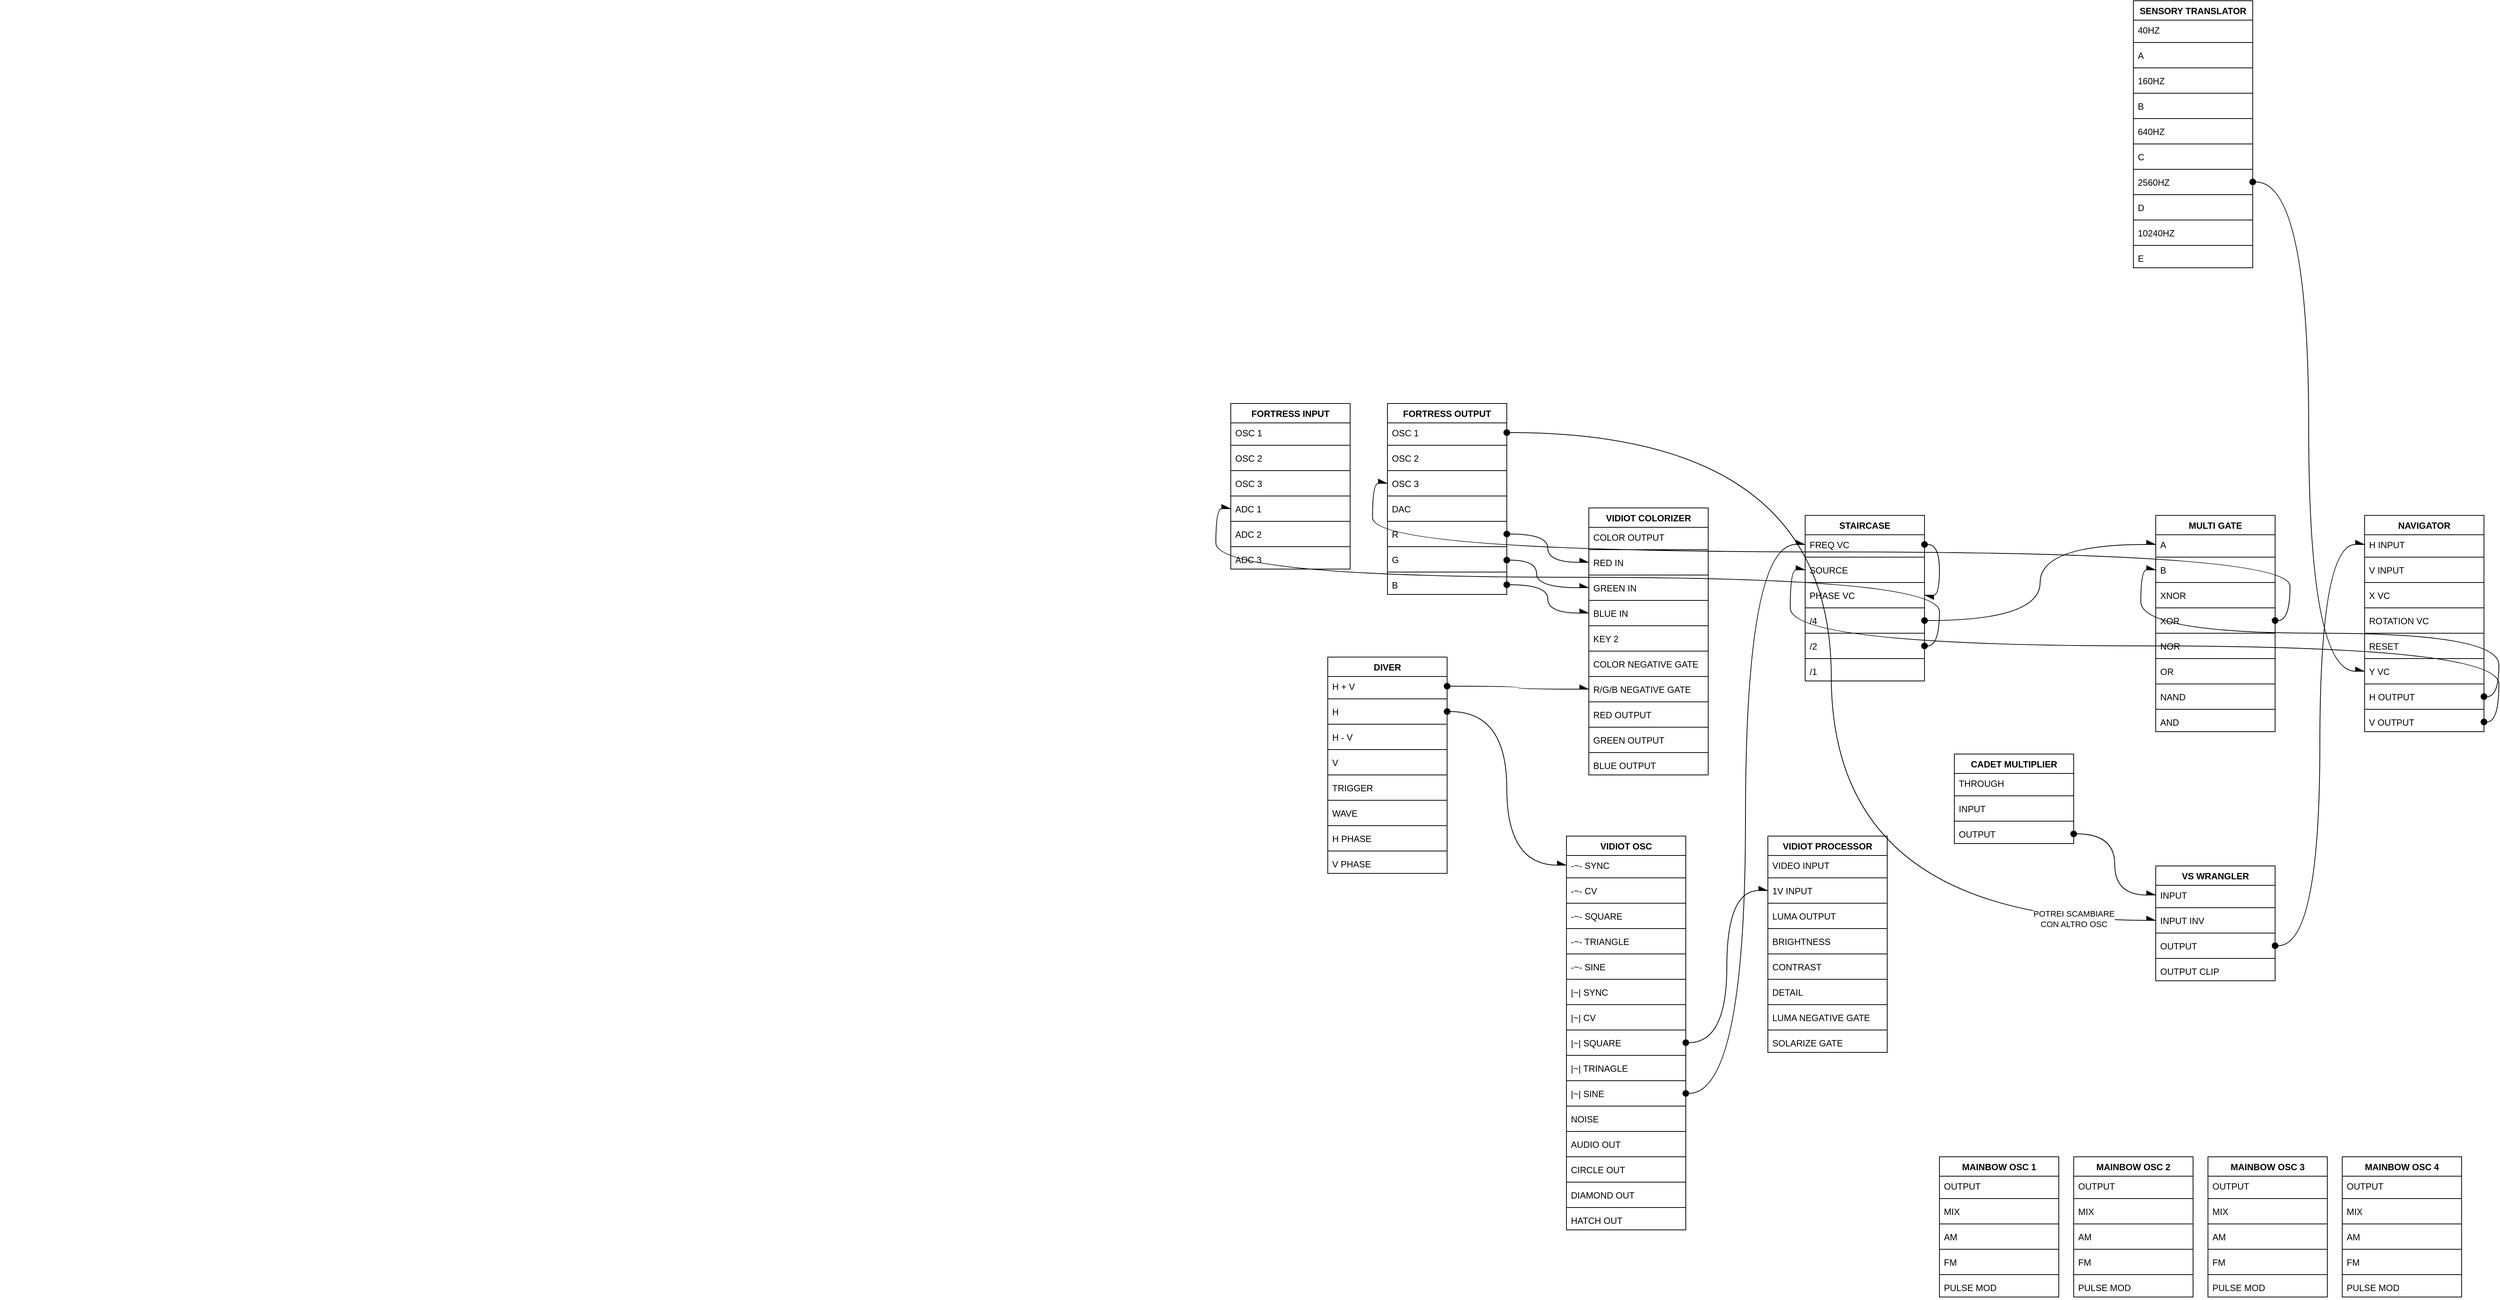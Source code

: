 <mxfile version="15.0.6" type="github">
  <diagram id="kLzFBjCLZeplMBqdrqTv" name="Page-1">
    <mxGraphModel dx="1549" dy="2024" grid="1" gridSize="10" guides="1" tooltips="1" connect="1" arrows="1" fold="1" page="1" pageScale="1" pageWidth="827" pageHeight="1169" math="0" shadow="0">
      <root>
        <mxCell id="0" />
        <mxCell id="1" parent="0" />
        <mxCell id="c-A8bY1lbf3AGrxXYIgp-2" value="VIDIOT OSC" style="swimlane;fontStyle=1;align=center;verticalAlign=top;childLayout=stackLayout;horizontal=1;startSize=26;horizontalStack=0;resizeParent=1;resizeParentMax=0;resizeLast=0;collapsible=1;marginBottom=0;" vertex="1" parent="1">
          <mxGeometry x="1340" y="610" width="160" height="528" as="geometry" />
        </mxCell>
        <mxCell id="c-A8bY1lbf3AGrxXYIgp-23" value="-~- SYNC" style="text;strokeColor=none;fillColor=none;align=left;verticalAlign=top;spacingLeft=4;spacingRight=4;overflow=hidden;rotatable=0;points=[[0,0.5],[1,0.5]];portConstraint=eastwest;" vertex="1" parent="c-A8bY1lbf3AGrxXYIgp-2">
          <mxGeometry y="26" width="160" height="26" as="geometry" />
        </mxCell>
        <mxCell id="c-A8bY1lbf3AGrxXYIgp-24" value="" style="line;strokeWidth=1;fillColor=none;align=left;verticalAlign=middle;spacingTop=-1;spacingLeft=3;spacingRight=3;rotatable=0;labelPosition=right;points=[];portConstraint=eastwest;" vertex="1" parent="c-A8bY1lbf3AGrxXYIgp-2">
          <mxGeometry y="52" width="160" height="8" as="geometry" />
        </mxCell>
        <mxCell id="c-A8bY1lbf3AGrxXYIgp-25" value="-~- CV" style="text;strokeColor=none;fillColor=none;align=left;verticalAlign=top;spacingLeft=4;spacingRight=4;overflow=hidden;rotatable=0;points=[[0,0.5],[1,0.5]];portConstraint=eastwest;" vertex="1" parent="c-A8bY1lbf3AGrxXYIgp-2">
          <mxGeometry y="60" width="160" height="26" as="geometry" />
        </mxCell>
        <mxCell id="c-A8bY1lbf3AGrxXYIgp-26" value="" style="line;strokeWidth=1;fillColor=none;align=left;verticalAlign=middle;spacingTop=-1;spacingLeft=3;spacingRight=3;rotatable=0;labelPosition=right;points=[];portConstraint=eastwest;" vertex="1" parent="c-A8bY1lbf3AGrxXYIgp-2">
          <mxGeometry y="86" width="160" height="8" as="geometry" />
        </mxCell>
        <mxCell id="c-A8bY1lbf3AGrxXYIgp-27" value="-~- SQUARE" style="text;strokeColor=none;fillColor=none;align=left;verticalAlign=top;spacingLeft=4;spacingRight=4;overflow=hidden;rotatable=0;points=[[0,0.5],[1,0.5]];portConstraint=eastwest;" vertex="1" parent="c-A8bY1lbf3AGrxXYIgp-2">
          <mxGeometry y="94" width="160" height="26" as="geometry" />
        </mxCell>
        <mxCell id="c-A8bY1lbf3AGrxXYIgp-28" value="" style="line;strokeWidth=1;fillColor=none;align=left;verticalAlign=middle;spacingTop=-1;spacingLeft=3;spacingRight=3;rotatable=0;labelPosition=right;points=[];portConstraint=eastwest;" vertex="1" parent="c-A8bY1lbf3AGrxXYIgp-2">
          <mxGeometry y="120" width="160" height="8" as="geometry" />
        </mxCell>
        <mxCell id="c-A8bY1lbf3AGrxXYIgp-29" value="-~- TRIANGLE" style="text;strokeColor=none;fillColor=none;align=left;verticalAlign=top;spacingLeft=4;spacingRight=4;overflow=hidden;rotatable=0;points=[[0,0.5],[1,0.5]];portConstraint=eastwest;" vertex="1" parent="c-A8bY1lbf3AGrxXYIgp-2">
          <mxGeometry y="128" width="160" height="26" as="geometry" />
        </mxCell>
        <mxCell id="c-A8bY1lbf3AGrxXYIgp-30" value="" style="line;strokeWidth=1;fillColor=none;align=left;verticalAlign=middle;spacingTop=-1;spacingLeft=3;spacingRight=3;rotatable=0;labelPosition=right;points=[];portConstraint=eastwest;" vertex="1" parent="c-A8bY1lbf3AGrxXYIgp-2">
          <mxGeometry y="154" width="160" height="8" as="geometry" />
        </mxCell>
        <mxCell id="c-A8bY1lbf3AGrxXYIgp-31" value="-~- SINE" style="text;strokeColor=none;fillColor=none;align=left;verticalAlign=top;spacingLeft=4;spacingRight=4;overflow=hidden;rotatable=0;points=[[0,0.5],[1,0.5]];portConstraint=eastwest;" vertex="1" parent="c-A8bY1lbf3AGrxXYIgp-2">
          <mxGeometry y="162" width="160" height="26" as="geometry" />
        </mxCell>
        <mxCell id="c-A8bY1lbf3AGrxXYIgp-32" value="" style="line;strokeWidth=1;fillColor=none;align=left;verticalAlign=middle;spacingTop=-1;spacingLeft=3;spacingRight=3;rotatable=0;labelPosition=right;points=[];portConstraint=eastwest;" vertex="1" parent="c-A8bY1lbf3AGrxXYIgp-2">
          <mxGeometry y="188" width="160" height="8" as="geometry" />
        </mxCell>
        <mxCell id="c-A8bY1lbf3AGrxXYIgp-33" value="|~| SYNC" style="text;strokeColor=none;fillColor=none;align=left;verticalAlign=top;spacingLeft=4;spacingRight=4;overflow=hidden;rotatable=0;points=[[0,0.5],[1,0.5]];portConstraint=eastwest;" vertex="1" parent="c-A8bY1lbf3AGrxXYIgp-2">
          <mxGeometry y="196" width="160" height="26" as="geometry" />
        </mxCell>
        <mxCell id="c-A8bY1lbf3AGrxXYIgp-38" value="" style="line;strokeWidth=1;fillColor=none;align=left;verticalAlign=middle;spacingTop=-1;spacingLeft=3;spacingRight=3;rotatable=0;labelPosition=right;points=[];portConstraint=eastwest;" vertex="1" parent="c-A8bY1lbf3AGrxXYIgp-2">
          <mxGeometry y="222" width="160" height="8" as="geometry" />
        </mxCell>
        <mxCell id="c-A8bY1lbf3AGrxXYIgp-39" value="|~| CV" style="text;strokeColor=none;fillColor=none;align=left;verticalAlign=top;spacingLeft=4;spacingRight=4;overflow=hidden;rotatable=0;points=[[0,0.5],[1,0.5]];portConstraint=eastwest;" vertex="1" parent="c-A8bY1lbf3AGrxXYIgp-2">
          <mxGeometry y="230" width="160" height="26" as="geometry" />
        </mxCell>
        <mxCell id="c-A8bY1lbf3AGrxXYIgp-40" value="" style="line;strokeWidth=1;fillColor=none;align=left;verticalAlign=middle;spacingTop=-1;spacingLeft=3;spacingRight=3;rotatable=0;labelPosition=right;points=[];portConstraint=eastwest;" vertex="1" parent="c-A8bY1lbf3AGrxXYIgp-2">
          <mxGeometry y="256" width="160" height="8" as="geometry" />
        </mxCell>
        <mxCell id="c-A8bY1lbf3AGrxXYIgp-41" value="|~| SQUARE" style="text;strokeColor=none;fillColor=none;align=left;verticalAlign=top;spacingLeft=4;spacingRight=4;overflow=hidden;rotatable=0;points=[[0,0.5],[1,0.5]];portConstraint=eastwest;" vertex="1" parent="c-A8bY1lbf3AGrxXYIgp-2">
          <mxGeometry y="264" width="160" height="26" as="geometry" />
        </mxCell>
        <mxCell id="c-A8bY1lbf3AGrxXYIgp-42" value="" style="line;strokeWidth=1;fillColor=none;align=left;verticalAlign=middle;spacingTop=-1;spacingLeft=3;spacingRight=3;rotatable=0;labelPosition=right;points=[];portConstraint=eastwest;" vertex="1" parent="c-A8bY1lbf3AGrxXYIgp-2">
          <mxGeometry y="290" width="160" height="8" as="geometry" />
        </mxCell>
        <mxCell id="c-A8bY1lbf3AGrxXYIgp-43" value="|~| TRINAGLE" style="text;strokeColor=none;fillColor=none;align=left;verticalAlign=top;spacingLeft=4;spacingRight=4;overflow=hidden;rotatable=0;points=[[0,0.5],[1,0.5]];portConstraint=eastwest;" vertex="1" parent="c-A8bY1lbf3AGrxXYIgp-2">
          <mxGeometry y="298" width="160" height="26" as="geometry" />
        </mxCell>
        <mxCell id="c-A8bY1lbf3AGrxXYIgp-44" value="" style="line;strokeWidth=1;fillColor=none;align=left;verticalAlign=middle;spacingTop=-1;spacingLeft=3;spacingRight=3;rotatable=0;labelPosition=right;points=[];portConstraint=eastwest;" vertex="1" parent="c-A8bY1lbf3AGrxXYIgp-2">
          <mxGeometry y="324" width="160" height="8" as="geometry" />
        </mxCell>
        <mxCell id="c-A8bY1lbf3AGrxXYIgp-45" value="|~| SINE" style="text;strokeColor=none;fillColor=none;align=left;verticalAlign=top;spacingLeft=4;spacingRight=4;overflow=hidden;rotatable=0;points=[[0,0.5],[1,0.5]];portConstraint=eastwest;" vertex="1" parent="c-A8bY1lbf3AGrxXYIgp-2">
          <mxGeometry y="332" width="160" height="26" as="geometry" />
        </mxCell>
        <mxCell id="c-A8bY1lbf3AGrxXYIgp-46" value="" style="line;strokeWidth=1;fillColor=none;align=left;verticalAlign=middle;spacingTop=-1;spacingLeft=3;spacingRight=3;rotatable=0;labelPosition=right;points=[];portConstraint=eastwest;" vertex="1" parent="c-A8bY1lbf3AGrxXYIgp-2">
          <mxGeometry y="358" width="160" height="8" as="geometry" />
        </mxCell>
        <mxCell id="c-A8bY1lbf3AGrxXYIgp-47" value="NOISE" style="text;strokeColor=none;fillColor=none;align=left;verticalAlign=top;spacingLeft=4;spacingRight=4;overflow=hidden;rotatable=0;points=[[0,0.5],[1,0.5]];portConstraint=eastwest;" vertex="1" parent="c-A8bY1lbf3AGrxXYIgp-2">
          <mxGeometry y="366" width="160" height="26" as="geometry" />
        </mxCell>
        <mxCell id="c-A8bY1lbf3AGrxXYIgp-48" value="" style="line;strokeWidth=1;fillColor=none;align=left;verticalAlign=middle;spacingTop=-1;spacingLeft=3;spacingRight=3;rotatable=0;labelPosition=right;points=[];portConstraint=eastwest;" vertex="1" parent="c-A8bY1lbf3AGrxXYIgp-2">
          <mxGeometry y="392" width="160" height="8" as="geometry" />
        </mxCell>
        <mxCell id="c-A8bY1lbf3AGrxXYIgp-49" value="AUDIO OUT" style="text;strokeColor=none;fillColor=none;align=left;verticalAlign=top;spacingLeft=4;spacingRight=4;overflow=hidden;rotatable=0;points=[[0,0.5],[1,0.5]];portConstraint=eastwest;" vertex="1" parent="c-A8bY1lbf3AGrxXYIgp-2">
          <mxGeometry y="400" width="160" height="26" as="geometry" />
        </mxCell>
        <mxCell id="c-A8bY1lbf3AGrxXYIgp-50" value="" style="line;strokeWidth=1;fillColor=none;align=left;verticalAlign=middle;spacingTop=-1;spacingLeft=3;spacingRight=3;rotatable=0;labelPosition=right;points=[];portConstraint=eastwest;" vertex="1" parent="c-A8bY1lbf3AGrxXYIgp-2">
          <mxGeometry y="426" width="160" height="8" as="geometry" />
        </mxCell>
        <mxCell id="c-A8bY1lbf3AGrxXYIgp-51" value="CIRCLE OUT" style="text;strokeColor=none;fillColor=none;align=left;verticalAlign=top;spacingLeft=4;spacingRight=4;overflow=hidden;rotatable=0;points=[[0,0.5],[1,0.5]];portConstraint=eastwest;" vertex="1" parent="c-A8bY1lbf3AGrxXYIgp-2">
          <mxGeometry y="434" width="160" height="26" as="geometry" />
        </mxCell>
        <mxCell id="c-A8bY1lbf3AGrxXYIgp-52" value="" style="line;strokeWidth=1;fillColor=none;align=left;verticalAlign=middle;spacingTop=-1;spacingLeft=3;spacingRight=3;rotatable=0;labelPosition=right;points=[];portConstraint=eastwest;" vertex="1" parent="c-A8bY1lbf3AGrxXYIgp-2">
          <mxGeometry y="460" width="160" height="8" as="geometry" />
        </mxCell>
        <mxCell id="c-A8bY1lbf3AGrxXYIgp-53" value="DIAMOND OUT" style="text;strokeColor=none;fillColor=none;align=left;verticalAlign=top;spacingLeft=4;spacingRight=4;overflow=hidden;rotatable=0;points=[[0,0.5],[1,0.5]];portConstraint=eastwest;" vertex="1" parent="c-A8bY1lbf3AGrxXYIgp-2">
          <mxGeometry y="468" width="160" height="26" as="geometry" />
        </mxCell>
        <mxCell id="c-A8bY1lbf3AGrxXYIgp-54" value="" style="line;strokeWidth=1;fillColor=none;align=left;verticalAlign=middle;spacingTop=-1;spacingLeft=3;spacingRight=3;rotatable=0;labelPosition=right;points=[];portConstraint=eastwest;" vertex="1" parent="c-A8bY1lbf3AGrxXYIgp-2">
          <mxGeometry y="494" width="160" height="8" as="geometry" />
        </mxCell>
        <mxCell id="c-A8bY1lbf3AGrxXYIgp-55" value="HATCH OUT" style="text;strokeColor=none;fillColor=none;align=left;verticalAlign=top;spacingLeft=4;spacingRight=4;overflow=hidden;rotatable=0;points=[[0,0.5],[1,0.5]];portConstraint=eastwest;" vertex="1" parent="c-A8bY1lbf3AGrxXYIgp-2">
          <mxGeometry y="502" width="160" height="26" as="geometry" />
        </mxCell>
        <mxCell id="c-A8bY1lbf3AGrxXYIgp-58" value="VIDIOT COLORIZER" style="swimlane;fontStyle=1;align=center;verticalAlign=top;childLayout=stackLayout;horizontal=1;startSize=26;horizontalStack=0;resizeParent=1;resizeParentMax=0;resizeLast=0;collapsible=1;marginBottom=0;" vertex="1" parent="1">
          <mxGeometry x="1370" y="170" width="160" height="358" as="geometry" />
        </mxCell>
        <mxCell id="c-A8bY1lbf3AGrxXYIgp-59" value="COLOR OUTPUT" style="text;strokeColor=none;fillColor=none;align=left;verticalAlign=top;spacingLeft=4;spacingRight=4;overflow=hidden;rotatable=0;points=[[0,0.5],[1,0.5]];portConstraint=eastwest;" vertex="1" parent="c-A8bY1lbf3AGrxXYIgp-58">
          <mxGeometry y="26" width="160" height="26" as="geometry" />
        </mxCell>
        <mxCell id="c-A8bY1lbf3AGrxXYIgp-62" value="" style="line;strokeWidth=1;fillColor=none;align=left;verticalAlign=middle;spacingTop=-1;spacingLeft=3;spacingRight=3;rotatable=0;labelPosition=right;points=[];portConstraint=eastwest;" vertex="1" parent="c-A8bY1lbf3AGrxXYIgp-58">
          <mxGeometry y="52" width="160" height="8" as="geometry" />
        </mxCell>
        <mxCell id="c-A8bY1lbf3AGrxXYIgp-63" value="RED IN" style="text;strokeColor=none;fillColor=none;align=left;verticalAlign=top;spacingLeft=4;spacingRight=4;overflow=hidden;rotatable=0;points=[[0,0.5],[1,0.5]];portConstraint=eastwest;" vertex="1" parent="c-A8bY1lbf3AGrxXYIgp-58">
          <mxGeometry y="60" width="160" height="26" as="geometry" />
        </mxCell>
        <mxCell id="c-A8bY1lbf3AGrxXYIgp-64" value="" style="line;strokeWidth=1;fillColor=none;align=left;verticalAlign=middle;spacingTop=-1;spacingLeft=3;spacingRight=3;rotatable=0;labelPosition=right;points=[];portConstraint=eastwest;" vertex="1" parent="c-A8bY1lbf3AGrxXYIgp-58">
          <mxGeometry y="86" width="160" height="8" as="geometry" />
        </mxCell>
        <mxCell id="c-A8bY1lbf3AGrxXYIgp-65" value="GREEN IN" style="text;strokeColor=none;fillColor=none;align=left;verticalAlign=top;spacingLeft=4;spacingRight=4;overflow=hidden;rotatable=0;points=[[0,0.5],[1,0.5]];portConstraint=eastwest;" vertex="1" parent="c-A8bY1lbf3AGrxXYIgp-58">
          <mxGeometry y="94" width="160" height="26" as="geometry" />
        </mxCell>
        <mxCell id="c-A8bY1lbf3AGrxXYIgp-66" value="" style="line;strokeWidth=1;fillColor=none;align=left;verticalAlign=middle;spacingTop=-1;spacingLeft=3;spacingRight=3;rotatable=0;labelPosition=right;points=[];portConstraint=eastwest;" vertex="1" parent="c-A8bY1lbf3AGrxXYIgp-58">
          <mxGeometry y="120" width="160" height="8" as="geometry" />
        </mxCell>
        <mxCell id="c-A8bY1lbf3AGrxXYIgp-67" value="BLUE IN" style="text;strokeColor=none;fillColor=none;align=left;verticalAlign=top;spacingLeft=4;spacingRight=4;overflow=hidden;rotatable=0;points=[[0,0.5],[1,0.5]];portConstraint=eastwest;" vertex="1" parent="c-A8bY1lbf3AGrxXYIgp-58">
          <mxGeometry y="128" width="160" height="26" as="geometry" />
        </mxCell>
        <mxCell id="c-A8bY1lbf3AGrxXYIgp-68" value="" style="line;strokeWidth=1;fillColor=none;align=left;verticalAlign=middle;spacingTop=-1;spacingLeft=3;spacingRight=3;rotatable=0;labelPosition=right;points=[];portConstraint=eastwest;" vertex="1" parent="c-A8bY1lbf3AGrxXYIgp-58">
          <mxGeometry y="154" width="160" height="8" as="geometry" />
        </mxCell>
        <mxCell id="c-A8bY1lbf3AGrxXYIgp-69" value="KEY 2" style="text;strokeColor=none;fillColor=none;align=left;verticalAlign=top;spacingLeft=4;spacingRight=4;overflow=hidden;rotatable=0;points=[[0,0.5],[1,0.5]];portConstraint=eastwest;" vertex="1" parent="c-A8bY1lbf3AGrxXYIgp-58">
          <mxGeometry y="162" width="160" height="26" as="geometry" />
        </mxCell>
        <mxCell id="c-A8bY1lbf3AGrxXYIgp-70" value="" style="line;strokeWidth=1;fillColor=none;align=left;verticalAlign=middle;spacingTop=-1;spacingLeft=3;spacingRight=3;rotatable=0;labelPosition=right;points=[];portConstraint=eastwest;" vertex="1" parent="c-A8bY1lbf3AGrxXYIgp-58">
          <mxGeometry y="188" width="160" height="8" as="geometry" />
        </mxCell>
        <mxCell id="c-A8bY1lbf3AGrxXYIgp-71" value="COLOR NEGATIVE GATE" style="text;strokeColor=none;fillColor=none;align=left;verticalAlign=top;spacingLeft=4;spacingRight=4;overflow=hidden;rotatable=0;points=[[0,0.5],[1,0.5]];portConstraint=eastwest;" vertex="1" parent="c-A8bY1lbf3AGrxXYIgp-58">
          <mxGeometry y="196" width="160" height="26" as="geometry" />
        </mxCell>
        <mxCell id="c-A8bY1lbf3AGrxXYIgp-72" value="" style="line;strokeWidth=1;fillColor=none;align=left;verticalAlign=middle;spacingTop=-1;spacingLeft=3;spacingRight=3;rotatable=0;labelPosition=right;points=[];portConstraint=eastwest;" vertex="1" parent="c-A8bY1lbf3AGrxXYIgp-58">
          <mxGeometry y="222" width="160" height="8" as="geometry" />
        </mxCell>
        <mxCell id="c-A8bY1lbf3AGrxXYIgp-73" value="R/G/B NEGATIVE GATE" style="text;strokeColor=none;fillColor=none;align=left;verticalAlign=top;spacingLeft=4;spacingRight=4;overflow=hidden;rotatable=0;points=[[0,0.5],[1,0.5]];portConstraint=eastwest;" vertex="1" parent="c-A8bY1lbf3AGrxXYIgp-58">
          <mxGeometry y="230" width="160" height="26" as="geometry" />
        </mxCell>
        <mxCell id="c-A8bY1lbf3AGrxXYIgp-125" value="" style="line;strokeWidth=1;fillColor=none;align=left;verticalAlign=middle;spacingTop=-1;spacingLeft=3;spacingRight=3;rotatable=0;labelPosition=right;points=[];portConstraint=eastwest;" vertex="1" parent="c-A8bY1lbf3AGrxXYIgp-58">
          <mxGeometry y="256" width="160" height="8" as="geometry" />
        </mxCell>
        <mxCell id="c-A8bY1lbf3AGrxXYIgp-126" value="RED OUTPUT" style="text;strokeColor=none;fillColor=none;align=left;verticalAlign=top;spacingLeft=4;spacingRight=4;overflow=hidden;rotatable=0;points=[[0,0.5],[1,0.5]];portConstraint=eastwest;" vertex="1" parent="c-A8bY1lbf3AGrxXYIgp-58">
          <mxGeometry y="264" width="160" height="26" as="geometry" />
        </mxCell>
        <mxCell id="c-A8bY1lbf3AGrxXYIgp-127" value="" style="line;strokeWidth=1;fillColor=none;align=left;verticalAlign=middle;spacingTop=-1;spacingLeft=3;spacingRight=3;rotatable=0;labelPosition=right;points=[];portConstraint=eastwest;" vertex="1" parent="c-A8bY1lbf3AGrxXYIgp-58">
          <mxGeometry y="290" width="160" height="8" as="geometry" />
        </mxCell>
        <mxCell id="c-A8bY1lbf3AGrxXYIgp-128" value="GREEN OUTPUT" style="text;strokeColor=none;fillColor=none;align=left;verticalAlign=top;spacingLeft=4;spacingRight=4;overflow=hidden;rotatable=0;points=[[0,0.5],[1,0.5]];portConstraint=eastwest;" vertex="1" parent="c-A8bY1lbf3AGrxXYIgp-58">
          <mxGeometry y="298" width="160" height="26" as="geometry" />
        </mxCell>
        <mxCell id="c-A8bY1lbf3AGrxXYIgp-129" value="" style="line;strokeWidth=1;fillColor=none;align=left;verticalAlign=middle;spacingTop=-1;spacingLeft=3;spacingRight=3;rotatable=0;labelPosition=right;points=[];portConstraint=eastwest;" vertex="1" parent="c-A8bY1lbf3AGrxXYIgp-58">
          <mxGeometry y="324" width="160" height="8" as="geometry" />
        </mxCell>
        <mxCell id="c-A8bY1lbf3AGrxXYIgp-130" value="BLUE OUTPUT" style="text;strokeColor=none;fillColor=none;align=left;verticalAlign=top;spacingLeft=4;spacingRight=4;overflow=hidden;rotatable=0;points=[[0,0.5],[1,0.5]];portConstraint=eastwest;" vertex="1" parent="c-A8bY1lbf3AGrxXYIgp-58">
          <mxGeometry y="332" width="160" height="26" as="geometry" />
        </mxCell>
        <mxCell id="c-A8bY1lbf3AGrxXYIgp-106" value="VIDIOT PROCESSOR" style="swimlane;fontStyle=1;align=center;verticalAlign=top;childLayout=stackLayout;horizontal=1;startSize=26;horizontalStack=0;resizeParent=1;resizeParentMax=0;resizeLast=0;collapsible=1;marginBottom=0;" vertex="1" parent="1">
          <mxGeometry x="1610" y="610" width="160" height="290" as="geometry" />
        </mxCell>
        <mxCell id="c-A8bY1lbf3AGrxXYIgp-122" value="VIDEO INPUT" style="text;strokeColor=none;fillColor=none;align=left;verticalAlign=top;spacingLeft=4;spacingRight=4;overflow=hidden;rotatable=0;points=[[0,0.5],[1,0.5]];portConstraint=eastwest;" vertex="1" parent="c-A8bY1lbf3AGrxXYIgp-106">
          <mxGeometry y="26" width="160" height="26" as="geometry" />
        </mxCell>
        <mxCell id="c-A8bY1lbf3AGrxXYIgp-123" value="" style="line;strokeWidth=1;fillColor=none;align=left;verticalAlign=middle;spacingTop=-1;spacingLeft=3;spacingRight=3;rotatable=0;labelPosition=right;points=[];portConstraint=eastwest;" vertex="1" parent="c-A8bY1lbf3AGrxXYIgp-106">
          <mxGeometry y="52" width="160" height="8" as="geometry" />
        </mxCell>
        <mxCell id="c-A8bY1lbf3AGrxXYIgp-164" value="1V INPUT" style="text;strokeColor=none;fillColor=none;align=left;verticalAlign=top;spacingLeft=4;spacingRight=4;overflow=hidden;rotatable=0;points=[[0,0.5],[1,0.5]];portConstraint=eastwest;" vertex="1" parent="c-A8bY1lbf3AGrxXYIgp-106">
          <mxGeometry y="60" width="160" height="26" as="geometry" />
        </mxCell>
        <mxCell id="c-A8bY1lbf3AGrxXYIgp-165" value="" style="line;strokeWidth=1;fillColor=none;align=left;verticalAlign=middle;spacingTop=-1;spacingLeft=3;spacingRight=3;rotatable=0;labelPosition=right;points=[];portConstraint=eastwest;" vertex="1" parent="c-A8bY1lbf3AGrxXYIgp-106">
          <mxGeometry y="86" width="160" height="8" as="geometry" />
        </mxCell>
        <mxCell id="c-A8bY1lbf3AGrxXYIgp-107" value="LUMA OUTPUT" style="text;strokeColor=none;fillColor=none;align=left;verticalAlign=top;spacingLeft=4;spacingRight=4;overflow=hidden;rotatable=0;points=[[0,0.5],[1,0.5]];portConstraint=eastwest;" vertex="1" parent="c-A8bY1lbf3AGrxXYIgp-106">
          <mxGeometry y="94" width="160" height="26" as="geometry" />
        </mxCell>
        <mxCell id="c-A8bY1lbf3AGrxXYIgp-108" value="" style="line;strokeWidth=1;fillColor=none;align=left;verticalAlign=middle;spacingTop=-1;spacingLeft=3;spacingRight=3;rotatable=0;labelPosition=right;points=[];portConstraint=eastwest;" vertex="1" parent="c-A8bY1lbf3AGrxXYIgp-106">
          <mxGeometry y="120" width="160" height="8" as="geometry" />
        </mxCell>
        <mxCell id="c-A8bY1lbf3AGrxXYIgp-109" value="BRIGHTNESS" style="text;strokeColor=none;fillColor=none;align=left;verticalAlign=top;spacingLeft=4;spacingRight=4;overflow=hidden;rotatable=0;points=[[0,0.5],[1,0.5]];portConstraint=eastwest;" vertex="1" parent="c-A8bY1lbf3AGrxXYIgp-106">
          <mxGeometry y="128" width="160" height="26" as="geometry" />
        </mxCell>
        <mxCell id="c-A8bY1lbf3AGrxXYIgp-110" value="" style="line;strokeWidth=1;fillColor=none;align=left;verticalAlign=middle;spacingTop=-1;spacingLeft=3;spacingRight=3;rotatable=0;labelPosition=right;points=[];portConstraint=eastwest;" vertex="1" parent="c-A8bY1lbf3AGrxXYIgp-106">
          <mxGeometry y="154" width="160" height="8" as="geometry" />
        </mxCell>
        <mxCell id="c-A8bY1lbf3AGrxXYIgp-111" value="CONTRAST" style="text;strokeColor=none;fillColor=none;align=left;verticalAlign=top;spacingLeft=4;spacingRight=4;overflow=hidden;rotatable=0;points=[[0,0.5],[1,0.5]];portConstraint=eastwest;" vertex="1" parent="c-A8bY1lbf3AGrxXYIgp-106">
          <mxGeometry y="162" width="160" height="26" as="geometry" />
        </mxCell>
        <mxCell id="c-A8bY1lbf3AGrxXYIgp-112" value="" style="line;strokeWidth=1;fillColor=none;align=left;verticalAlign=middle;spacingTop=-1;spacingLeft=3;spacingRight=3;rotatable=0;labelPosition=right;points=[];portConstraint=eastwest;" vertex="1" parent="c-A8bY1lbf3AGrxXYIgp-106">
          <mxGeometry y="188" width="160" height="8" as="geometry" />
        </mxCell>
        <mxCell id="c-A8bY1lbf3AGrxXYIgp-113" value="DETAIL" style="text;strokeColor=none;fillColor=none;align=left;verticalAlign=top;spacingLeft=4;spacingRight=4;overflow=hidden;rotatable=0;points=[[0,0.5],[1,0.5]];portConstraint=eastwest;" vertex="1" parent="c-A8bY1lbf3AGrxXYIgp-106">
          <mxGeometry y="196" width="160" height="26" as="geometry" />
        </mxCell>
        <mxCell id="c-A8bY1lbf3AGrxXYIgp-114" value="" style="line;strokeWidth=1;fillColor=none;align=left;verticalAlign=middle;spacingTop=-1;spacingLeft=3;spacingRight=3;rotatable=0;labelPosition=right;points=[];portConstraint=eastwest;" vertex="1" parent="c-A8bY1lbf3AGrxXYIgp-106">
          <mxGeometry y="222" width="160" height="8" as="geometry" />
        </mxCell>
        <mxCell id="c-A8bY1lbf3AGrxXYIgp-115" value="LUMA NEGATIVE GATE" style="text;strokeColor=none;fillColor=none;align=left;verticalAlign=top;spacingLeft=4;spacingRight=4;overflow=hidden;rotatable=0;points=[[0,0.5],[1,0.5]];portConstraint=eastwest;" vertex="1" parent="c-A8bY1lbf3AGrxXYIgp-106">
          <mxGeometry y="230" width="160" height="26" as="geometry" />
        </mxCell>
        <mxCell id="c-A8bY1lbf3AGrxXYIgp-116" value="" style="line;strokeWidth=1;fillColor=none;align=left;verticalAlign=middle;spacingTop=-1;spacingLeft=3;spacingRight=3;rotatable=0;labelPosition=right;points=[];portConstraint=eastwest;" vertex="1" parent="c-A8bY1lbf3AGrxXYIgp-106">
          <mxGeometry y="256" width="160" height="8" as="geometry" />
        </mxCell>
        <mxCell id="c-A8bY1lbf3AGrxXYIgp-117" value="SOLARIZE GATE" style="text;strokeColor=none;fillColor=none;align=left;verticalAlign=top;spacingLeft=4;spacingRight=4;overflow=hidden;rotatable=0;points=[[0,0.5],[1,0.5]];portConstraint=eastwest;" vertex="1" parent="c-A8bY1lbf3AGrxXYIgp-106">
          <mxGeometry y="264" width="160" height="26" as="geometry" />
        </mxCell>
        <mxCell id="c-A8bY1lbf3AGrxXYIgp-131" value="FORTRESS INPUT" style="swimlane;fontStyle=1;align=center;verticalAlign=top;childLayout=stackLayout;horizontal=1;startSize=26;horizontalStack=0;resizeParent=1;resizeParentMax=0;resizeLast=0;collapsible=1;marginBottom=0;" vertex="1" parent="1">
          <mxGeometry x="890" y="30" width="160" height="222" as="geometry" />
        </mxCell>
        <mxCell id="c-A8bY1lbf3AGrxXYIgp-132" value="OSC 1" style="text;strokeColor=none;fillColor=none;align=left;verticalAlign=top;spacingLeft=4;spacingRight=4;overflow=hidden;rotatable=0;points=[[0,0.5],[1,0.5]];portConstraint=eastwest;" vertex="1" parent="c-A8bY1lbf3AGrxXYIgp-131">
          <mxGeometry y="26" width="160" height="26" as="geometry" />
        </mxCell>
        <mxCell id="c-A8bY1lbf3AGrxXYIgp-133" value="" style="line;strokeWidth=1;fillColor=none;align=left;verticalAlign=middle;spacingTop=-1;spacingLeft=3;spacingRight=3;rotatable=0;labelPosition=right;points=[];portConstraint=eastwest;" vertex="1" parent="c-A8bY1lbf3AGrxXYIgp-131">
          <mxGeometry y="52" width="160" height="8" as="geometry" />
        </mxCell>
        <mxCell id="c-A8bY1lbf3AGrxXYIgp-134" value="OSC 2" style="text;strokeColor=none;fillColor=none;align=left;verticalAlign=top;spacingLeft=4;spacingRight=4;overflow=hidden;rotatable=0;points=[[0,0.5],[1,0.5]];portConstraint=eastwest;" vertex="1" parent="c-A8bY1lbf3AGrxXYIgp-131">
          <mxGeometry y="60" width="160" height="26" as="geometry" />
        </mxCell>
        <mxCell id="c-A8bY1lbf3AGrxXYIgp-135" value="" style="line;strokeWidth=1;fillColor=none;align=left;verticalAlign=middle;spacingTop=-1;spacingLeft=3;spacingRight=3;rotatable=0;labelPosition=right;points=[];portConstraint=eastwest;" vertex="1" parent="c-A8bY1lbf3AGrxXYIgp-131">
          <mxGeometry y="86" width="160" height="8" as="geometry" />
        </mxCell>
        <mxCell id="c-A8bY1lbf3AGrxXYIgp-136" value="OSC 3" style="text;strokeColor=none;fillColor=none;align=left;verticalAlign=top;spacingLeft=4;spacingRight=4;overflow=hidden;rotatable=0;points=[[0,0.5],[1,0.5]];portConstraint=eastwest;" vertex="1" parent="c-A8bY1lbf3AGrxXYIgp-131">
          <mxGeometry y="94" width="160" height="26" as="geometry" />
        </mxCell>
        <mxCell id="c-A8bY1lbf3AGrxXYIgp-137" value="" style="line;strokeWidth=1;fillColor=none;align=left;verticalAlign=middle;spacingTop=-1;spacingLeft=3;spacingRight=3;rotatable=0;labelPosition=right;points=[];portConstraint=eastwest;" vertex="1" parent="c-A8bY1lbf3AGrxXYIgp-131">
          <mxGeometry y="120" width="160" height="8" as="geometry" />
        </mxCell>
        <mxCell id="c-A8bY1lbf3AGrxXYIgp-138" value="ADC 1" style="text;strokeColor=none;fillColor=none;align=left;verticalAlign=top;spacingLeft=4;spacingRight=4;overflow=hidden;rotatable=0;points=[[0,0.5],[1,0.5]];portConstraint=eastwest;" vertex="1" parent="c-A8bY1lbf3AGrxXYIgp-131">
          <mxGeometry y="128" width="160" height="26" as="geometry" />
        </mxCell>
        <mxCell id="c-A8bY1lbf3AGrxXYIgp-139" value="" style="line;strokeWidth=1;fillColor=none;align=left;verticalAlign=middle;spacingTop=-1;spacingLeft=3;spacingRight=3;rotatable=0;labelPosition=right;points=[];portConstraint=eastwest;" vertex="1" parent="c-A8bY1lbf3AGrxXYIgp-131">
          <mxGeometry y="154" width="160" height="8" as="geometry" />
        </mxCell>
        <mxCell id="c-A8bY1lbf3AGrxXYIgp-140" value="ADC 2" style="text;strokeColor=none;fillColor=none;align=left;verticalAlign=top;spacingLeft=4;spacingRight=4;overflow=hidden;rotatable=0;points=[[0,0.5],[1,0.5]];portConstraint=eastwest;" vertex="1" parent="c-A8bY1lbf3AGrxXYIgp-131">
          <mxGeometry y="162" width="160" height="26" as="geometry" />
        </mxCell>
        <mxCell id="c-A8bY1lbf3AGrxXYIgp-141" value="" style="line;strokeWidth=1;fillColor=none;align=left;verticalAlign=middle;spacingTop=-1;spacingLeft=3;spacingRight=3;rotatable=0;labelPosition=right;points=[];portConstraint=eastwest;" vertex="1" parent="c-A8bY1lbf3AGrxXYIgp-131">
          <mxGeometry y="188" width="160" height="8" as="geometry" />
        </mxCell>
        <mxCell id="c-A8bY1lbf3AGrxXYIgp-142" value="ADC 3" style="text;strokeColor=none;fillColor=none;align=left;verticalAlign=top;spacingLeft=4;spacingRight=4;overflow=hidden;rotatable=0;points=[[0,0.5],[1,0.5]];portConstraint=eastwest;" vertex="1" parent="c-A8bY1lbf3AGrxXYIgp-131">
          <mxGeometry y="196" width="160" height="26" as="geometry" />
        </mxCell>
        <mxCell id="c-A8bY1lbf3AGrxXYIgp-145" value="" style="shape=image;verticalLabelPosition=bottom;labelBackgroundColor=#ffffff;verticalAlign=top;aspect=fixed;imageAspect=0;image=https://aws1.discourse-cdn.com/standard11/uploads/lzxindustries/original/2X/3/3e46c10706098964ee221884060062ea853d242d.jpeg;" vertex="1" parent="1">
          <mxGeometry x="-760" y="50" width="520" height="365" as="geometry" />
        </mxCell>
        <mxCell id="c-A8bY1lbf3AGrxXYIgp-146" value="FORTRESS OUTPUT" style="swimlane;fontStyle=1;align=center;verticalAlign=top;childLayout=stackLayout;horizontal=1;startSize=26;horizontalStack=0;resizeParent=1;resizeParentMax=0;resizeLast=0;collapsible=1;marginBottom=0;" vertex="1" parent="1">
          <mxGeometry x="1100" y="30" width="160" height="256" as="geometry" />
        </mxCell>
        <mxCell id="c-A8bY1lbf3AGrxXYIgp-147" value="OSC 1" style="text;strokeColor=none;fillColor=none;align=left;verticalAlign=top;spacingLeft=4;spacingRight=4;overflow=hidden;rotatable=0;points=[[0,0.5],[1,0.5]];portConstraint=eastwest;" vertex="1" parent="c-A8bY1lbf3AGrxXYIgp-146">
          <mxGeometry y="26" width="160" height="26" as="geometry" />
        </mxCell>
        <mxCell id="c-A8bY1lbf3AGrxXYIgp-148" value="" style="line;strokeWidth=1;fillColor=none;align=left;verticalAlign=middle;spacingTop=-1;spacingLeft=3;spacingRight=3;rotatable=0;labelPosition=right;points=[];portConstraint=eastwest;" vertex="1" parent="c-A8bY1lbf3AGrxXYIgp-146">
          <mxGeometry y="52" width="160" height="8" as="geometry" />
        </mxCell>
        <mxCell id="c-A8bY1lbf3AGrxXYIgp-149" value="OSC 2" style="text;strokeColor=none;fillColor=none;align=left;verticalAlign=top;spacingLeft=4;spacingRight=4;overflow=hidden;rotatable=0;points=[[0,0.5],[1,0.5]];portConstraint=eastwest;" vertex="1" parent="c-A8bY1lbf3AGrxXYIgp-146">
          <mxGeometry y="60" width="160" height="26" as="geometry" />
        </mxCell>
        <mxCell id="c-A8bY1lbf3AGrxXYIgp-150" value="" style="line;strokeWidth=1;fillColor=none;align=left;verticalAlign=middle;spacingTop=-1;spacingLeft=3;spacingRight=3;rotatable=0;labelPosition=right;points=[];portConstraint=eastwest;" vertex="1" parent="c-A8bY1lbf3AGrxXYIgp-146">
          <mxGeometry y="86" width="160" height="8" as="geometry" />
        </mxCell>
        <mxCell id="c-A8bY1lbf3AGrxXYIgp-151" value="OSC 3" style="text;strokeColor=none;fillColor=none;align=left;verticalAlign=top;spacingLeft=4;spacingRight=4;overflow=hidden;rotatable=0;points=[[0,0.5],[1,0.5]];portConstraint=eastwest;" vertex="1" parent="c-A8bY1lbf3AGrxXYIgp-146">
          <mxGeometry y="94" width="160" height="26" as="geometry" />
        </mxCell>
        <mxCell id="c-A8bY1lbf3AGrxXYIgp-152" value="" style="line;strokeWidth=1;fillColor=none;align=left;verticalAlign=middle;spacingTop=-1;spacingLeft=3;spacingRight=3;rotatable=0;labelPosition=right;points=[];portConstraint=eastwest;" vertex="1" parent="c-A8bY1lbf3AGrxXYIgp-146">
          <mxGeometry y="120" width="160" height="8" as="geometry" />
        </mxCell>
        <mxCell id="c-A8bY1lbf3AGrxXYIgp-153" value="DAC" style="text;strokeColor=none;fillColor=none;align=left;verticalAlign=top;spacingLeft=4;spacingRight=4;overflow=hidden;rotatable=0;points=[[0,0.5],[1,0.5]];portConstraint=eastwest;" vertex="1" parent="c-A8bY1lbf3AGrxXYIgp-146">
          <mxGeometry y="128" width="160" height="26" as="geometry" />
        </mxCell>
        <mxCell id="c-A8bY1lbf3AGrxXYIgp-154" value="" style="line;strokeWidth=1;fillColor=none;align=left;verticalAlign=middle;spacingTop=-1;spacingLeft=3;spacingRight=3;rotatable=0;labelPosition=right;points=[];portConstraint=eastwest;" vertex="1" parent="c-A8bY1lbf3AGrxXYIgp-146">
          <mxGeometry y="154" width="160" height="8" as="geometry" />
        </mxCell>
        <mxCell id="c-A8bY1lbf3AGrxXYIgp-155" value="R" style="text;strokeColor=none;fillColor=none;align=left;verticalAlign=top;spacingLeft=4;spacingRight=4;overflow=hidden;rotatable=0;points=[[0,0.5],[1,0.5]];portConstraint=eastwest;" vertex="1" parent="c-A8bY1lbf3AGrxXYIgp-146">
          <mxGeometry y="162" width="160" height="26" as="geometry" />
        </mxCell>
        <mxCell id="c-A8bY1lbf3AGrxXYIgp-156" value="" style="line;strokeWidth=1;fillColor=none;align=left;verticalAlign=middle;spacingTop=-1;spacingLeft=3;spacingRight=3;rotatable=0;labelPosition=right;points=[];portConstraint=eastwest;" vertex="1" parent="c-A8bY1lbf3AGrxXYIgp-146">
          <mxGeometry y="188" width="160" height="8" as="geometry" />
        </mxCell>
        <mxCell id="c-A8bY1lbf3AGrxXYIgp-157" value="G" style="text;strokeColor=none;fillColor=none;align=left;verticalAlign=top;spacingLeft=4;spacingRight=4;overflow=hidden;rotatable=0;points=[[0,0.5],[1,0.5]];portConstraint=eastwest;" vertex="1" parent="c-A8bY1lbf3AGrxXYIgp-146">
          <mxGeometry y="196" width="160" height="26" as="geometry" />
        </mxCell>
        <mxCell id="c-A8bY1lbf3AGrxXYIgp-159" value="" style="line;strokeWidth=1;fillColor=none;align=left;verticalAlign=middle;spacingTop=-1;spacingLeft=3;spacingRight=3;rotatable=0;labelPosition=right;points=[];portConstraint=eastwest;" vertex="1" parent="c-A8bY1lbf3AGrxXYIgp-146">
          <mxGeometry y="222" width="160" height="8" as="geometry" />
        </mxCell>
        <mxCell id="c-A8bY1lbf3AGrxXYIgp-158" value="B" style="text;strokeColor=none;fillColor=none;align=left;verticalAlign=top;spacingLeft=4;spacingRight=4;overflow=hidden;rotatable=0;points=[[0,0.5],[1,0.5]];portConstraint=eastwest;" vertex="1" parent="c-A8bY1lbf3AGrxXYIgp-146">
          <mxGeometry y="230" width="160" height="26" as="geometry" />
        </mxCell>
        <mxCell id="c-A8bY1lbf3AGrxXYIgp-160" value="" style="endArrow=async;startArrow=oval;endFill=1;startFill=1;endSize=10;html=1;edgeStyle=orthogonalEdgeStyle;curved=1;exitX=1;exitY=0.5;exitDx=0;exitDy=0;targetPerimeterSpacing=0;sourcePerimeterSpacing=0;startSize=8;" edge="1" parent="1" source="c-A8bY1lbf3AGrxXYIgp-155" target="c-A8bY1lbf3AGrxXYIgp-63">
          <mxGeometry width="160" relative="1" as="geometry">
            <mxPoint x="750" y="400" as="sourcePoint" />
            <mxPoint x="970" y="360" as="targetPoint" />
          </mxGeometry>
        </mxCell>
        <mxCell id="c-A8bY1lbf3AGrxXYIgp-161" value="" style="endArrow=async;startArrow=oval;endFill=1;startFill=1;endSize=10;html=1;edgeStyle=orthogonalEdgeStyle;curved=1;targetPerimeterSpacing=0;sourcePerimeterSpacing=0;entryX=0;entryY=0.5;entryDx=0;entryDy=0;startSize=8;" edge="1" parent="1" target="c-A8bY1lbf3AGrxXYIgp-65">
          <mxGeometry width="160" relative="1" as="geometry">
            <mxPoint x="1260" y="240" as="sourcePoint" />
            <mxPoint x="1380" y="163" as="targetPoint" />
            <Array as="points">
              <mxPoint x="1300" y="240" />
              <mxPoint x="1300" y="277" />
            </Array>
          </mxGeometry>
        </mxCell>
        <mxCell id="c-A8bY1lbf3AGrxXYIgp-162" value="" style="endArrow=async;startArrow=oval;endFill=1;startFill=1;endSize=10;html=1;edgeStyle=orthogonalEdgeStyle;curved=1;targetPerimeterSpacing=0;sourcePerimeterSpacing=0;entryX=0;entryY=0.5;entryDx=0;entryDy=0;exitX=1;exitY=0.5;exitDx=0;exitDy=0;startSize=8;" edge="1" parent="1" source="c-A8bY1lbf3AGrxXYIgp-158" target="c-A8bY1lbf3AGrxXYIgp-67">
          <mxGeometry width="160" relative="1" as="geometry">
            <mxPoint x="1280" y="260" as="sourcePoint" />
            <mxPoint x="1410" y="257" as="targetPoint" />
          </mxGeometry>
        </mxCell>
        <mxCell id="c-A8bY1lbf3AGrxXYIgp-166" style="edgeStyle=orthogonalEdgeStyle;curved=1;rounded=0;orthogonalLoop=1;jettySize=auto;html=1;exitX=1;exitY=0.5;exitDx=0;exitDy=0;entryX=0;entryY=0.5;entryDx=0;entryDy=0;startArrow=oval;startFill=1;startSize=8;sourcePerimeterSpacing=0;targetPerimeterSpacing=0;endSize=10;endArrow=async;endFill=1;" edge="1" parent="1" source="c-A8bY1lbf3AGrxXYIgp-41" target="c-A8bY1lbf3AGrxXYIgp-164">
          <mxGeometry relative="1" as="geometry" />
        </mxCell>
        <mxCell id="c-A8bY1lbf3AGrxXYIgp-167" value="DIVER" style="swimlane;fontStyle=1;align=center;verticalAlign=top;childLayout=stackLayout;horizontal=1;startSize=26;horizontalStack=0;resizeParent=1;resizeParentMax=0;resizeLast=0;collapsible=1;marginBottom=0;" vertex="1" parent="1">
          <mxGeometry x="1020" y="370" width="160" height="290" as="geometry" />
        </mxCell>
        <mxCell id="c-A8bY1lbf3AGrxXYIgp-168" value="H + V" style="text;strokeColor=none;fillColor=none;align=left;verticalAlign=top;spacingLeft=4;spacingRight=4;overflow=hidden;rotatable=0;points=[[0,0.5],[1,0.5]];portConstraint=eastwest;" vertex="1" parent="c-A8bY1lbf3AGrxXYIgp-167">
          <mxGeometry y="26" width="160" height="26" as="geometry" />
        </mxCell>
        <mxCell id="c-A8bY1lbf3AGrxXYIgp-169" value="" style="line;strokeWidth=1;fillColor=none;align=left;verticalAlign=middle;spacingTop=-1;spacingLeft=3;spacingRight=3;rotatable=0;labelPosition=right;points=[];portConstraint=eastwest;" vertex="1" parent="c-A8bY1lbf3AGrxXYIgp-167">
          <mxGeometry y="52" width="160" height="8" as="geometry" />
        </mxCell>
        <mxCell id="c-A8bY1lbf3AGrxXYIgp-170" value="H" style="text;strokeColor=none;fillColor=none;align=left;verticalAlign=top;spacingLeft=4;spacingRight=4;overflow=hidden;rotatable=0;points=[[0,0.5],[1,0.5]];portConstraint=eastwest;" vertex="1" parent="c-A8bY1lbf3AGrxXYIgp-167">
          <mxGeometry y="60" width="160" height="26" as="geometry" />
        </mxCell>
        <mxCell id="c-A8bY1lbf3AGrxXYIgp-171" value="" style="line;strokeWidth=1;fillColor=none;align=left;verticalAlign=middle;spacingTop=-1;spacingLeft=3;spacingRight=3;rotatable=0;labelPosition=right;points=[];portConstraint=eastwest;" vertex="1" parent="c-A8bY1lbf3AGrxXYIgp-167">
          <mxGeometry y="86" width="160" height="8" as="geometry" />
        </mxCell>
        <mxCell id="c-A8bY1lbf3AGrxXYIgp-172" value="H - V" style="text;strokeColor=none;fillColor=none;align=left;verticalAlign=top;spacingLeft=4;spacingRight=4;overflow=hidden;rotatable=0;points=[[0,0.5],[1,0.5]];portConstraint=eastwest;" vertex="1" parent="c-A8bY1lbf3AGrxXYIgp-167">
          <mxGeometry y="94" width="160" height="26" as="geometry" />
        </mxCell>
        <mxCell id="c-A8bY1lbf3AGrxXYIgp-173" value="" style="line;strokeWidth=1;fillColor=none;align=left;verticalAlign=middle;spacingTop=-1;spacingLeft=3;spacingRight=3;rotatable=0;labelPosition=right;points=[];portConstraint=eastwest;" vertex="1" parent="c-A8bY1lbf3AGrxXYIgp-167">
          <mxGeometry y="120" width="160" height="8" as="geometry" />
        </mxCell>
        <mxCell id="c-A8bY1lbf3AGrxXYIgp-174" value="V" style="text;strokeColor=none;fillColor=none;align=left;verticalAlign=top;spacingLeft=4;spacingRight=4;overflow=hidden;rotatable=0;points=[[0,0.5],[1,0.5]];portConstraint=eastwest;" vertex="1" parent="c-A8bY1lbf3AGrxXYIgp-167">
          <mxGeometry y="128" width="160" height="26" as="geometry" />
        </mxCell>
        <mxCell id="c-A8bY1lbf3AGrxXYIgp-175" value="" style="line;strokeWidth=1;fillColor=none;align=left;verticalAlign=middle;spacingTop=-1;spacingLeft=3;spacingRight=3;rotatable=0;labelPosition=right;points=[];portConstraint=eastwest;" vertex="1" parent="c-A8bY1lbf3AGrxXYIgp-167">
          <mxGeometry y="154" width="160" height="8" as="geometry" />
        </mxCell>
        <mxCell id="c-A8bY1lbf3AGrxXYIgp-176" value="TRIGGER" style="text;strokeColor=none;fillColor=none;align=left;verticalAlign=top;spacingLeft=4;spacingRight=4;overflow=hidden;rotatable=0;points=[[0,0.5],[1,0.5]];portConstraint=eastwest;" vertex="1" parent="c-A8bY1lbf3AGrxXYIgp-167">
          <mxGeometry y="162" width="160" height="26" as="geometry" />
        </mxCell>
        <mxCell id="c-A8bY1lbf3AGrxXYIgp-177" value="" style="line;strokeWidth=1;fillColor=none;align=left;verticalAlign=middle;spacingTop=-1;spacingLeft=3;spacingRight=3;rotatable=0;labelPosition=right;points=[];portConstraint=eastwest;" vertex="1" parent="c-A8bY1lbf3AGrxXYIgp-167">
          <mxGeometry y="188" width="160" height="8" as="geometry" />
        </mxCell>
        <mxCell id="c-A8bY1lbf3AGrxXYIgp-178" value="WAVE" style="text;strokeColor=none;fillColor=none;align=left;verticalAlign=top;spacingLeft=4;spacingRight=4;overflow=hidden;rotatable=0;points=[[0,0.5],[1,0.5]];portConstraint=eastwest;" vertex="1" parent="c-A8bY1lbf3AGrxXYIgp-167">
          <mxGeometry y="196" width="160" height="26" as="geometry" />
        </mxCell>
        <mxCell id="c-A8bY1lbf3AGrxXYIgp-179" value="" style="line;strokeWidth=1;fillColor=none;align=left;verticalAlign=middle;spacingTop=-1;spacingLeft=3;spacingRight=3;rotatable=0;labelPosition=right;points=[];portConstraint=eastwest;" vertex="1" parent="c-A8bY1lbf3AGrxXYIgp-167">
          <mxGeometry y="222" width="160" height="8" as="geometry" />
        </mxCell>
        <mxCell id="c-A8bY1lbf3AGrxXYIgp-180" value="H PHASE" style="text;strokeColor=none;fillColor=none;align=left;verticalAlign=top;spacingLeft=4;spacingRight=4;overflow=hidden;rotatable=0;points=[[0,0.5],[1,0.5]];portConstraint=eastwest;" vertex="1" parent="c-A8bY1lbf3AGrxXYIgp-167">
          <mxGeometry y="230" width="160" height="26" as="geometry" />
        </mxCell>
        <mxCell id="c-A8bY1lbf3AGrxXYIgp-181" value="" style="line;strokeWidth=1;fillColor=none;align=left;verticalAlign=middle;spacingTop=-1;spacingLeft=3;spacingRight=3;rotatable=0;labelPosition=right;points=[];portConstraint=eastwest;" vertex="1" parent="c-A8bY1lbf3AGrxXYIgp-167">
          <mxGeometry y="256" width="160" height="8" as="geometry" />
        </mxCell>
        <mxCell id="c-A8bY1lbf3AGrxXYIgp-182" value="V PHASE" style="text;strokeColor=none;fillColor=none;align=left;verticalAlign=top;spacingLeft=4;spacingRight=4;overflow=hidden;rotatable=0;points=[[0,0.5],[1,0.5]];portConstraint=eastwest;" vertex="1" parent="c-A8bY1lbf3AGrxXYIgp-167">
          <mxGeometry y="264" width="160" height="26" as="geometry" />
        </mxCell>
        <mxCell id="c-A8bY1lbf3AGrxXYIgp-183" style="edgeStyle=orthogonalEdgeStyle;curved=1;rounded=0;orthogonalLoop=1;jettySize=auto;html=1;exitX=1;exitY=0.5;exitDx=0;exitDy=0;startArrow=oval;startFill=1;endArrow=async;endFill=1;startSize=8;endSize=10;sourcePerimeterSpacing=0;targetPerimeterSpacing=0;" edge="1" parent="1" source="c-A8bY1lbf3AGrxXYIgp-168" target="c-A8bY1lbf3AGrxXYIgp-73">
          <mxGeometry relative="1" as="geometry" />
        </mxCell>
        <mxCell id="c-A8bY1lbf3AGrxXYIgp-184" style="edgeStyle=orthogonalEdgeStyle;curved=1;rounded=0;orthogonalLoop=1;jettySize=auto;html=1;exitX=1;exitY=0.5;exitDx=0;exitDy=0;entryX=0;entryY=0.5;entryDx=0;entryDy=0;startArrow=oval;startFill=1;endArrow=async;endFill=1;startSize=8;endSize=10;sourcePerimeterSpacing=0;targetPerimeterSpacing=0;" edge="1" parent="1" source="c-A8bY1lbf3AGrxXYIgp-170" target="c-A8bY1lbf3AGrxXYIgp-23">
          <mxGeometry relative="1" as="geometry" />
        </mxCell>
        <mxCell id="c-A8bY1lbf3AGrxXYIgp-185" value="STAIRCASE" style="swimlane;fontStyle=1;align=center;verticalAlign=top;childLayout=stackLayout;horizontal=1;startSize=26;horizontalStack=0;resizeParent=1;resizeParentMax=0;resizeLast=0;collapsible=1;marginBottom=0;" vertex="1" parent="1">
          <mxGeometry x="1660" y="180" width="160" height="222" as="geometry" />
        </mxCell>
        <mxCell id="c-A8bY1lbf3AGrxXYIgp-202" style="edgeStyle=orthogonalEdgeStyle;curved=1;rounded=0;orthogonalLoop=1;jettySize=auto;html=1;exitX=1;exitY=0.5;exitDx=0;exitDy=0;entryX=1;entryY=0.5;entryDx=0;entryDy=0;startArrow=oval;startFill=1;endArrow=async;endFill=1;startSize=8;endSize=10;sourcePerimeterSpacing=0;targetPerimeterSpacing=0;" edge="1" parent="c-A8bY1lbf3AGrxXYIgp-185" source="c-A8bY1lbf3AGrxXYIgp-186" target="c-A8bY1lbf3AGrxXYIgp-190">
          <mxGeometry relative="1" as="geometry" />
        </mxCell>
        <mxCell id="c-A8bY1lbf3AGrxXYIgp-186" value="FREQ VC" style="text;strokeColor=none;fillColor=none;align=left;verticalAlign=top;spacingLeft=4;spacingRight=4;overflow=hidden;rotatable=0;points=[[0,0.5],[1,0.5]];portConstraint=eastwest;" vertex="1" parent="c-A8bY1lbf3AGrxXYIgp-185">
          <mxGeometry y="26" width="160" height="26" as="geometry" />
        </mxCell>
        <mxCell id="c-A8bY1lbf3AGrxXYIgp-187" value="" style="line;strokeWidth=1;fillColor=none;align=left;verticalAlign=middle;spacingTop=-1;spacingLeft=3;spacingRight=3;rotatable=0;labelPosition=right;points=[];portConstraint=eastwest;" vertex="1" parent="c-A8bY1lbf3AGrxXYIgp-185">
          <mxGeometry y="52" width="160" height="8" as="geometry" />
        </mxCell>
        <mxCell id="c-A8bY1lbf3AGrxXYIgp-188" value="SOURCE" style="text;strokeColor=none;fillColor=none;align=left;verticalAlign=top;spacingLeft=4;spacingRight=4;overflow=hidden;rotatable=0;points=[[0,0.5],[1,0.5]];portConstraint=eastwest;" vertex="1" parent="c-A8bY1lbf3AGrxXYIgp-185">
          <mxGeometry y="60" width="160" height="26" as="geometry" />
        </mxCell>
        <mxCell id="c-A8bY1lbf3AGrxXYIgp-189" value="" style="line;strokeWidth=1;fillColor=none;align=left;verticalAlign=middle;spacingTop=-1;spacingLeft=3;spacingRight=3;rotatable=0;labelPosition=right;points=[];portConstraint=eastwest;" vertex="1" parent="c-A8bY1lbf3AGrxXYIgp-185">
          <mxGeometry y="86" width="160" height="8" as="geometry" />
        </mxCell>
        <mxCell id="c-A8bY1lbf3AGrxXYIgp-190" value="PHASE VC" style="text;strokeColor=none;fillColor=none;align=left;verticalAlign=top;spacingLeft=4;spacingRight=4;overflow=hidden;rotatable=0;points=[[0,0.5],[1,0.5]];portConstraint=eastwest;" vertex="1" parent="c-A8bY1lbf3AGrxXYIgp-185">
          <mxGeometry y="94" width="160" height="26" as="geometry" />
        </mxCell>
        <mxCell id="c-A8bY1lbf3AGrxXYIgp-191" value="" style="line;strokeWidth=1;fillColor=none;align=left;verticalAlign=middle;spacingTop=-1;spacingLeft=3;spacingRight=3;rotatable=0;labelPosition=right;points=[];portConstraint=eastwest;" vertex="1" parent="c-A8bY1lbf3AGrxXYIgp-185">
          <mxGeometry y="120" width="160" height="8" as="geometry" />
        </mxCell>
        <mxCell id="c-A8bY1lbf3AGrxXYIgp-192" value="/4" style="text;strokeColor=none;fillColor=none;align=left;verticalAlign=top;spacingLeft=4;spacingRight=4;overflow=hidden;rotatable=0;points=[[0,0.5],[1,0.5]];portConstraint=eastwest;" vertex="1" parent="c-A8bY1lbf3AGrxXYIgp-185">
          <mxGeometry y="128" width="160" height="26" as="geometry" />
        </mxCell>
        <mxCell id="c-A8bY1lbf3AGrxXYIgp-193" value="" style="line;strokeWidth=1;fillColor=none;align=left;verticalAlign=middle;spacingTop=-1;spacingLeft=3;spacingRight=3;rotatable=0;labelPosition=right;points=[];portConstraint=eastwest;" vertex="1" parent="c-A8bY1lbf3AGrxXYIgp-185">
          <mxGeometry y="154" width="160" height="8" as="geometry" />
        </mxCell>
        <mxCell id="c-A8bY1lbf3AGrxXYIgp-194" value="/2" style="text;strokeColor=none;fillColor=none;align=left;verticalAlign=top;spacingLeft=4;spacingRight=4;overflow=hidden;rotatable=0;points=[[0,0.5],[1,0.5]];portConstraint=eastwest;" vertex="1" parent="c-A8bY1lbf3AGrxXYIgp-185">
          <mxGeometry y="162" width="160" height="26" as="geometry" />
        </mxCell>
        <mxCell id="c-A8bY1lbf3AGrxXYIgp-195" value="" style="line;strokeWidth=1;fillColor=none;align=left;verticalAlign=middle;spacingTop=-1;spacingLeft=3;spacingRight=3;rotatable=0;labelPosition=right;points=[];portConstraint=eastwest;" vertex="1" parent="c-A8bY1lbf3AGrxXYIgp-185">
          <mxGeometry y="188" width="160" height="8" as="geometry" />
        </mxCell>
        <mxCell id="c-A8bY1lbf3AGrxXYIgp-196" value="/1" style="text;strokeColor=none;fillColor=none;align=left;verticalAlign=top;spacingLeft=4;spacingRight=4;overflow=hidden;rotatable=0;points=[[0,0.5],[1,0.5]];portConstraint=eastwest;" vertex="1" parent="c-A8bY1lbf3AGrxXYIgp-185">
          <mxGeometry y="196" width="160" height="26" as="geometry" />
        </mxCell>
        <mxCell id="c-A8bY1lbf3AGrxXYIgp-201" style="edgeStyle=orthogonalEdgeStyle;curved=1;rounded=0;orthogonalLoop=1;jettySize=auto;html=1;exitX=1;exitY=0.5;exitDx=0;exitDy=0;entryX=0;entryY=0.5;entryDx=0;entryDy=0;startArrow=oval;startFill=1;endArrow=async;endFill=1;startSize=8;endSize=10;sourcePerimeterSpacing=0;targetPerimeterSpacing=0;" edge="1" parent="1" source="c-A8bY1lbf3AGrxXYIgp-194" target="c-A8bY1lbf3AGrxXYIgp-138">
          <mxGeometry relative="1" as="geometry" />
        </mxCell>
        <mxCell id="c-A8bY1lbf3AGrxXYIgp-203" style="edgeStyle=orthogonalEdgeStyle;curved=1;rounded=0;orthogonalLoop=1;jettySize=auto;html=1;exitX=1;exitY=0.5;exitDx=0;exitDy=0;entryX=0;entryY=0.5;entryDx=0;entryDy=0;startArrow=oval;startFill=1;endArrow=async;endFill=1;startSize=8;endSize=10;sourcePerimeterSpacing=0;targetPerimeterSpacing=0;" edge="1" parent="1" source="c-A8bY1lbf3AGrxXYIgp-45" target="c-A8bY1lbf3AGrxXYIgp-186">
          <mxGeometry relative="1" as="geometry" />
        </mxCell>
        <mxCell id="c-A8bY1lbf3AGrxXYIgp-204" value="MULTI GATE" style="swimlane;fontStyle=1;align=center;verticalAlign=top;childLayout=stackLayout;horizontal=1;startSize=26;horizontalStack=0;resizeParent=1;resizeParentMax=0;resizeLast=0;collapsible=1;marginBottom=0;" vertex="1" parent="1">
          <mxGeometry x="2130" y="180" width="160" height="290" as="geometry" />
        </mxCell>
        <mxCell id="c-A8bY1lbf3AGrxXYIgp-205" value="A" style="text;strokeColor=none;fillColor=none;align=left;verticalAlign=top;spacingLeft=4;spacingRight=4;overflow=hidden;rotatable=0;points=[[0,0.5],[1,0.5]];portConstraint=eastwest;" vertex="1" parent="c-A8bY1lbf3AGrxXYIgp-204">
          <mxGeometry y="26" width="160" height="26" as="geometry" />
        </mxCell>
        <mxCell id="c-A8bY1lbf3AGrxXYIgp-206" value="" style="line;strokeWidth=1;fillColor=none;align=left;verticalAlign=middle;spacingTop=-1;spacingLeft=3;spacingRight=3;rotatable=0;labelPosition=right;points=[];portConstraint=eastwest;" vertex="1" parent="c-A8bY1lbf3AGrxXYIgp-204">
          <mxGeometry y="52" width="160" height="8" as="geometry" />
        </mxCell>
        <mxCell id="c-A8bY1lbf3AGrxXYIgp-207" value="B" style="text;strokeColor=none;fillColor=none;align=left;verticalAlign=top;spacingLeft=4;spacingRight=4;overflow=hidden;rotatable=0;points=[[0,0.5],[1,0.5]];portConstraint=eastwest;" vertex="1" parent="c-A8bY1lbf3AGrxXYIgp-204">
          <mxGeometry y="60" width="160" height="26" as="geometry" />
        </mxCell>
        <mxCell id="c-A8bY1lbf3AGrxXYIgp-208" value="" style="line;strokeWidth=1;fillColor=none;align=left;verticalAlign=middle;spacingTop=-1;spacingLeft=3;spacingRight=3;rotatable=0;labelPosition=right;points=[];portConstraint=eastwest;" vertex="1" parent="c-A8bY1lbf3AGrxXYIgp-204">
          <mxGeometry y="86" width="160" height="8" as="geometry" />
        </mxCell>
        <mxCell id="c-A8bY1lbf3AGrxXYIgp-209" value="XNOR" style="text;strokeColor=none;fillColor=none;align=left;verticalAlign=top;spacingLeft=4;spacingRight=4;overflow=hidden;rotatable=0;points=[[0,0.5],[1,0.5]];portConstraint=eastwest;" vertex="1" parent="c-A8bY1lbf3AGrxXYIgp-204">
          <mxGeometry y="94" width="160" height="26" as="geometry" />
        </mxCell>
        <mxCell id="c-A8bY1lbf3AGrxXYIgp-210" value="" style="line;strokeWidth=1;fillColor=none;align=left;verticalAlign=middle;spacingTop=-1;spacingLeft=3;spacingRight=3;rotatable=0;labelPosition=right;points=[];portConstraint=eastwest;" vertex="1" parent="c-A8bY1lbf3AGrxXYIgp-204">
          <mxGeometry y="120" width="160" height="8" as="geometry" />
        </mxCell>
        <mxCell id="c-A8bY1lbf3AGrxXYIgp-211" value="XOR" style="text;strokeColor=none;fillColor=none;align=left;verticalAlign=top;spacingLeft=4;spacingRight=4;overflow=hidden;rotatable=0;points=[[0,0.5],[1,0.5]];portConstraint=eastwest;" vertex="1" parent="c-A8bY1lbf3AGrxXYIgp-204">
          <mxGeometry y="128" width="160" height="26" as="geometry" />
        </mxCell>
        <mxCell id="c-A8bY1lbf3AGrxXYIgp-212" value="" style="line;strokeWidth=1;fillColor=none;align=left;verticalAlign=middle;spacingTop=-1;spacingLeft=3;spacingRight=3;rotatable=0;labelPosition=right;points=[];portConstraint=eastwest;" vertex="1" parent="c-A8bY1lbf3AGrxXYIgp-204">
          <mxGeometry y="154" width="160" height="8" as="geometry" />
        </mxCell>
        <mxCell id="c-A8bY1lbf3AGrxXYIgp-213" value="NOR" style="text;strokeColor=none;fillColor=none;align=left;verticalAlign=top;spacingLeft=4;spacingRight=4;overflow=hidden;rotatable=0;points=[[0,0.5],[1,0.5]];portConstraint=eastwest;" vertex="1" parent="c-A8bY1lbf3AGrxXYIgp-204">
          <mxGeometry y="162" width="160" height="26" as="geometry" />
        </mxCell>
        <mxCell id="c-A8bY1lbf3AGrxXYIgp-214" value="" style="line;strokeWidth=1;fillColor=none;align=left;verticalAlign=middle;spacingTop=-1;spacingLeft=3;spacingRight=3;rotatable=0;labelPosition=right;points=[];portConstraint=eastwest;" vertex="1" parent="c-A8bY1lbf3AGrxXYIgp-204">
          <mxGeometry y="188" width="160" height="8" as="geometry" />
        </mxCell>
        <mxCell id="c-A8bY1lbf3AGrxXYIgp-215" value="OR" style="text;strokeColor=none;fillColor=none;align=left;verticalAlign=top;spacingLeft=4;spacingRight=4;overflow=hidden;rotatable=0;points=[[0,0.5],[1,0.5]];portConstraint=eastwest;" vertex="1" parent="c-A8bY1lbf3AGrxXYIgp-204">
          <mxGeometry y="196" width="160" height="26" as="geometry" />
        </mxCell>
        <mxCell id="c-A8bY1lbf3AGrxXYIgp-216" value="" style="line;strokeWidth=1;fillColor=none;align=left;verticalAlign=middle;spacingTop=-1;spacingLeft=3;spacingRight=3;rotatable=0;labelPosition=right;points=[];portConstraint=eastwest;" vertex="1" parent="c-A8bY1lbf3AGrxXYIgp-204">
          <mxGeometry y="222" width="160" height="8" as="geometry" />
        </mxCell>
        <mxCell id="c-A8bY1lbf3AGrxXYIgp-217" value="NAND" style="text;strokeColor=none;fillColor=none;align=left;verticalAlign=top;spacingLeft=4;spacingRight=4;overflow=hidden;rotatable=0;points=[[0,0.5],[1,0.5]];portConstraint=eastwest;" vertex="1" parent="c-A8bY1lbf3AGrxXYIgp-204">
          <mxGeometry y="230" width="160" height="26" as="geometry" />
        </mxCell>
        <mxCell id="c-A8bY1lbf3AGrxXYIgp-218" value="" style="line;strokeWidth=1;fillColor=none;align=left;verticalAlign=middle;spacingTop=-1;spacingLeft=3;spacingRight=3;rotatable=0;labelPosition=right;points=[];portConstraint=eastwest;" vertex="1" parent="c-A8bY1lbf3AGrxXYIgp-204">
          <mxGeometry y="256" width="160" height="8" as="geometry" />
        </mxCell>
        <mxCell id="c-A8bY1lbf3AGrxXYIgp-219" value="AND" style="text;strokeColor=none;fillColor=none;align=left;verticalAlign=top;spacingLeft=4;spacingRight=4;overflow=hidden;rotatable=0;points=[[0,0.5],[1,0.5]];portConstraint=eastwest;" vertex="1" parent="c-A8bY1lbf3AGrxXYIgp-204">
          <mxGeometry y="264" width="160" height="26" as="geometry" />
        </mxCell>
        <mxCell id="c-A8bY1lbf3AGrxXYIgp-224" style="edgeStyle=orthogonalEdgeStyle;curved=1;rounded=0;orthogonalLoop=1;jettySize=auto;html=1;exitX=1;exitY=0.5;exitDx=0;exitDy=0;entryX=0;entryY=0.5;entryDx=0;entryDy=0;startArrow=oval;startFill=1;endArrow=async;endFill=1;startSize=8;endSize=10;sourcePerimeterSpacing=0;targetPerimeterSpacing=0;" edge="1" parent="1" source="c-A8bY1lbf3AGrxXYIgp-192" target="c-A8bY1lbf3AGrxXYIgp-205">
          <mxGeometry relative="1" as="geometry" />
        </mxCell>
        <mxCell id="c-A8bY1lbf3AGrxXYIgp-225" style="edgeStyle=orthogonalEdgeStyle;curved=1;rounded=0;orthogonalLoop=1;jettySize=auto;html=1;exitX=1;exitY=0.5;exitDx=0;exitDy=0;entryX=0;entryY=0.5;entryDx=0;entryDy=0;startArrow=oval;startFill=1;endArrow=async;endFill=1;startSize=8;endSize=10;sourcePerimeterSpacing=0;targetPerimeterSpacing=0;" edge="1" parent="1" source="c-A8bY1lbf3AGrxXYIgp-211" target="c-A8bY1lbf3AGrxXYIgp-151">
          <mxGeometry relative="1" as="geometry" />
        </mxCell>
        <mxCell id="c-A8bY1lbf3AGrxXYIgp-226" value="NAVIGATOR" style="swimlane;fontStyle=1;align=center;verticalAlign=top;childLayout=stackLayout;horizontal=1;startSize=26;horizontalStack=0;resizeParent=1;resizeParentMax=0;resizeLast=0;collapsible=1;marginBottom=0;" vertex="1" parent="1">
          <mxGeometry x="2410" y="180" width="160" height="290" as="geometry" />
        </mxCell>
        <mxCell id="c-A8bY1lbf3AGrxXYIgp-227" value="H INPUT" style="text;strokeColor=none;fillColor=none;align=left;verticalAlign=top;spacingLeft=4;spacingRight=4;overflow=hidden;rotatable=0;points=[[0,0.5],[1,0.5]];portConstraint=eastwest;" vertex="1" parent="c-A8bY1lbf3AGrxXYIgp-226">
          <mxGeometry y="26" width="160" height="26" as="geometry" />
        </mxCell>
        <mxCell id="c-A8bY1lbf3AGrxXYIgp-228" value="" style="line;strokeWidth=1;fillColor=none;align=left;verticalAlign=middle;spacingTop=-1;spacingLeft=3;spacingRight=3;rotatable=0;labelPosition=right;points=[];portConstraint=eastwest;" vertex="1" parent="c-A8bY1lbf3AGrxXYIgp-226">
          <mxGeometry y="52" width="160" height="8" as="geometry" />
        </mxCell>
        <mxCell id="c-A8bY1lbf3AGrxXYIgp-229" value="V INPUT" style="text;strokeColor=none;fillColor=none;align=left;verticalAlign=top;spacingLeft=4;spacingRight=4;overflow=hidden;rotatable=0;points=[[0,0.5],[1,0.5]];portConstraint=eastwest;" vertex="1" parent="c-A8bY1lbf3AGrxXYIgp-226">
          <mxGeometry y="60" width="160" height="26" as="geometry" />
        </mxCell>
        <mxCell id="c-A8bY1lbf3AGrxXYIgp-230" value="" style="line;strokeWidth=1;fillColor=none;align=left;verticalAlign=middle;spacingTop=-1;spacingLeft=3;spacingRight=3;rotatable=0;labelPosition=right;points=[];portConstraint=eastwest;" vertex="1" parent="c-A8bY1lbf3AGrxXYIgp-226">
          <mxGeometry y="86" width="160" height="8" as="geometry" />
        </mxCell>
        <mxCell id="c-A8bY1lbf3AGrxXYIgp-231" value="X VC" style="text;strokeColor=none;fillColor=none;align=left;verticalAlign=top;spacingLeft=4;spacingRight=4;overflow=hidden;rotatable=0;points=[[0,0.5],[1,0.5]];portConstraint=eastwest;" vertex="1" parent="c-A8bY1lbf3AGrxXYIgp-226">
          <mxGeometry y="94" width="160" height="26" as="geometry" />
        </mxCell>
        <mxCell id="c-A8bY1lbf3AGrxXYIgp-232" value="" style="line;strokeWidth=1;fillColor=none;align=left;verticalAlign=middle;spacingTop=-1;spacingLeft=3;spacingRight=3;rotatable=0;labelPosition=right;points=[];portConstraint=eastwest;" vertex="1" parent="c-A8bY1lbf3AGrxXYIgp-226">
          <mxGeometry y="120" width="160" height="8" as="geometry" />
        </mxCell>
        <mxCell id="c-A8bY1lbf3AGrxXYIgp-233" value="ROTATION VC" style="text;strokeColor=none;fillColor=none;align=left;verticalAlign=top;spacingLeft=4;spacingRight=4;overflow=hidden;rotatable=0;points=[[0,0.5],[1,0.5]];portConstraint=eastwest;" vertex="1" parent="c-A8bY1lbf3AGrxXYIgp-226">
          <mxGeometry y="128" width="160" height="26" as="geometry" />
        </mxCell>
        <mxCell id="c-A8bY1lbf3AGrxXYIgp-234" value="" style="line;strokeWidth=1;fillColor=none;align=left;verticalAlign=middle;spacingTop=-1;spacingLeft=3;spacingRight=3;rotatable=0;labelPosition=right;points=[];portConstraint=eastwest;" vertex="1" parent="c-A8bY1lbf3AGrxXYIgp-226">
          <mxGeometry y="154" width="160" height="8" as="geometry" />
        </mxCell>
        <mxCell id="c-A8bY1lbf3AGrxXYIgp-235" value="RESET" style="text;strokeColor=none;fillColor=none;align=left;verticalAlign=top;spacingLeft=4;spacingRight=4;overflow=hidden;rotatable=0;points=[[0,0.5],[1,0.5]];portConstraint=eastwest;" vertex="1" parent="c-A8bY1lbf3AGrxXYIgp-226">
          <mxGeometry y="162" width="160" height="26" as="geometry" />
        </mxCell>
        <mxCell id="c-A8bY1lbf3AGrxXYIgp-236" value="" style="line;strokeWidth=1;fillColor=none;align=left;verticalAlign=middle;spacingTop=-1;spacingLeft=3;spacingRight=3;rotatable=0;labelPosition=right;points=[];portConstraint=eastwest;" vertex="1" parent="c-A8bY1lbf3AGrxXYIgp-226">
          <mxGeometry y="188" width="160" height="8" as="geometry" />
        </mxCell>
        <mxCell id="c-A8bY1lbf3AGrxXYIgp-237" value="Y VC" style="text;strokeColor=none;fillColor=none;align=left;verticalAlign=top;spacingLeft=4;spacingRight=4;overflow=hidden;rotatable=0;points=[[0,0.5],[1,0.5]];portConstraint=eastwest;" vertex="1" parent="c-A8bY1lbf3AGrxXYIgp-226">
          <mxGeometry y="196" width="160" height="26" as="geometry" />
        </mxCell>
        <mxCell id="c-A8bY1lbf3AGrxXYIgp-238" value="" style="line;strokeWidth=1;fillColor=none;align=left;verticalAlign=middle;spacingTop=-1;spacingLeft=3;spacingRight=3;rotatable=0;labelPosition=right;points=[];portConstraint=eastwest;" vertex="1" parent="c-A8bY1lbf3AGrxXYIgp-226">
          <mxGeometry y="222" width="160" height="8" as="geometry" />
        </mxCell>
        <mxCell id="c-A8bY1lbf3AGrxXYIgp-239" value="H OUTPUT" style="text;strokeColor=none;fillColor=none;align=left;verticalAlign=top;spacingLeft=4;spacingRight=4;overflow=hidden;rotatable=0;points=[[0,0.5],[1,0.5]];portConstraint=eastwest;" vertex="1" parent="c-A8bY1lbf3AGrxXYIgp-226">
          <mxGeometry y="230" width="160" height="26" as="geometry" />
        </mxCell>
        <mxCell id="c-A8bY1lbf3AGrxXYIgp-240" value="" style="line;strokeWidth=1;fillColor=none;align=left;verticalAlign=middle;spacingTop=-1;spacingLeft=3;spacingRight=3;rotatable=0;labelPosition=right;points=[];portConstraint=eastwest;" vertex="1" parent="c-A8bY1lbf3AGrxXYIgp-226">
          <mxGeometry y="256" width="160" height="8" as="geometry" />
        </mxCell>
        <mxCell id="c-A8bY1lbf3AGrxXYIgp-241" value="V OUTPUT" style="text;strokeColor=none;fillColor=none;align=left;verticalAlign=top;spacingLeft=4;spacingRight=4;overflow=hidden;rotatable=0;points=[[0,0.5],[1,0.5]];portConstraint=eastwest;" vertex="1" parent="c-A8bY1lbf3AGrxXYIgp-226">
          <mxGeometry y="264" width="160" height="26" as="geometry" />
        </mxCell>
        <mxCell id="c-A8bY1lbf3AGrxXYIgp-242" style="edgeStyle=orthogonalEdgeStyle;curved=1;rounded=0;orthogonalLoop=1;jettySize=auto;html=1;exitX=1;exitY=0.5;exitDx=0;exitDy=0;entryX=0;entryY=0.5;entryDx=0;entryDy=0;startArrow=oval;startFill=1;endArrow=async;endFill=1;startSize=8;endSize=10;sourcePerimeterSpacing=0;targetPerimeterSpacing=0;" edge="1" parent="1" source="c-A8bY1lbf3AGrxXYIgp-241" target="c-A8bY1lbf3AGrxXYIgp-188">
          <mxGeometry relative="1" as="geometry" />
        </mxCell>
        <mxCell id="c-A8bY1lbf3AGrxXYIgp-243" style="edgeStyle=orthogonalEdgeStyle;curved=1;rounded=0;orthogonalLoop=1;jettySize=auto;html=1;exitX=1;exitY=0.5;exitDx=0;exitDy=0;entryX=0;entryY=0.5;entryDx=0;entryDy=0;startArrow=oval;startFill=1;endArrow=async;endFill=1;startSize=8;endSize=10;sourcePerimeterSpacing=0;targetPerimeterSpacing=0;" edge="1" parent="1" source="c-A8bY1lbf3AGrxXYIgp-239" target="c-A8bY1lbf3AGrxXYIgp-207">
          <mxGeometry relative="1" as="geometry" />
        </mxCell>
        <mxCell id="c-A8bY1lbf3AGrxXYIgp-244" value="SENSORY TRANSLATOR" style="swimlane;fontStyle=1;align=center;verticalAlign=top;childLayout=stackLayout;horizontal=1;startSize=26;horizontalStack=0;resizeParent=1;resizeParentMax=0;resizeLast=0;collapsible=1;marginBottom=0;" vertex="1" parent="1">
          <mxGeometry x="2100" y="-510" width="160" height="358" as="geometry" />
        </mxCell>
        <mxCell id="c-A8bY1lbf3AGrxXYIgp-245" value="40HZ" style="text;strokeColor=none;fillColor=none;align=left;verticalAlign=top;spacingLeft=4;spacingRight=4;overflow=hidden;rotatable=0;points=[[0,0.5],[1,0.5]];portConstraint=eastwest;" vertex="1" parent="c-A8bY1lbf3AGrxXYIgp-244">
          <mxGeometry y="26" width="160" height="26" as="geometry" />
        </mxCell>
        <mxCell id="c-A8bY1lbf3AGrxXYIgp-246" value="" style="line;strokeWidth=1;fillColor=none;align=left;verticalAlign=middle;spacingTop=-1;spacingLeft=3;spacingRight=3;rotatable=0;labelPosition=right;points=[];portConstraint=eastwest;" vertex="1" parent="c-A8bY1lbf3AGrxXYIgp-244">
          <mxGeometry y="52" width="160" height="8" as="geometry" />
        </mxCell>
        <mxCell id="c-A8bY1lbf3AGrxXYIgp-255" value="A" style="text;strokeColor=none;fillColor=none;align=left;verticalAlign=top;spacingLeft=4;spacingRight=4;overflow=hidden;rotatable=0;points=[[0,0.5],[1,0.5]];portConstraint=eastwest;" vertex="1" parent="c-A8bY1lbf3AGrxXYIgp-244">
          <mxGeometry y="60" width="160" height="26" as="geometry" />
        </mxCell>
        <mxCell id="c-A8bY1lbf3AGrxXYIgp-258" value="" style="line;strokeWidth=1;fillColor=none;align=left;verticalAlign=middle;spacingTop=-1;spacingLeft=3;spacingRight=3;rotatable=0;labelPosition=right;points=[];portConstraint=eastwest;" vertex="1" parent="c-A8bY1lbf3AGrxXYIgp-244">
          <mxGeometry y="86" width="160" height="8" as="geometry" />
        </mxCell>
        <mxCell id="c-A8bY1lbf3AGrxXYIgp-247" value="160HZ" style="text;strokeColor=none;fillColor=none;align=left;verticalAlign=top;spacingLeft=4;spacingRight=4;overflow=hidden;rotatable=0;points=[[0,0.5],[1,0.5]];portConstraint=eastwest;" vertex="1" parent="c-A8bY1lbf3AGrxXYIgp-244">
          <mxGeometry y="94" width="160" height="26" as="geometry" />
        </mxCell>
        <mxCell id="c-A8bY1lbf3AGrxXYIgp-248" value="" style="line;strokeWidth=1;fillColor=none;align=left;verticalAlign=middle;spacingTop=-1;spacingLeft=3;spacingRight=3;rotatable=0;labelPosition=right;points=[];portConstraint=eastwest;" vertex="1" parent="c-A8bY1lbf3AGrxXYIgp-244">
          <mxGeometry y="120" width="160" height="8" as="geometry" />
        </mxCell>
        <mxCell id="c-A8bY1lbf3AGrxXYIgp-257" value="B" style="text;strokeColor=none;fillColor=none;align=left;verticalAlign=top;spacingLeft=4;spacingRight=4;overflow=hidden;rotatable=0;points=[[0,0.5],[1,0.5]];portConstraint=eastwest;" vertex="1" parent="c-A8bY1lbf3AGrxXYIgp-244">
          <mxGeometry y="128" width="160" height="26" as="geometry" />
        </mxCell>
        <mxCell id="c-A8bY1lbf3AGrxXYIgp-256" value="" style="line;strokeWidth=1;fillColor=none;align=left;verticalAlign=middle;spacingTop=-1;spacingLeft=3;spacingRight=3;rotatable=0;labelPosition=right;points=[];portConstraint=eastwest;" vertex="1" parent="c-A8bY1lbf3AGrxXYIgp-244">
          <mxGeometry y="154" width="160" height="8" as="geometry" />
        </mxCell>
        <mxCell id="c-A8bY1lbf3AGrxXYIgp-249" value="640HZ" style="text;strokeColor=none;fillColor=none;align=left;verticalAlign=top;spacingLeft=4;spacingRight=4;overflow=hidden;rotatable=0;points=[[0,0.5],[1,0.5]];portConstraint=eastwest;" vertex="1" parent="c-A8bY1lbf3AGrxXYIgp-244">
          <mxGeometry y="162" width="160" height="26" as="geometry" />
        </mxCell>
        <mxCell id="c-A8bY1lbf3AGrxXYIgp-250" value="" style="line;strokeWidth=1;fillColor=none;align=left;verticalAlign=middle;spacingTop=-1;spacingLeft=3;spacingRight=3;rotatable=0;labelPosition=right;points=[];portConstraint=eastwest;" vertex="1" parent="c-A8bY1lbf3AGrxXYIgp-244">
          <mxGeometry y="188" width="160" height="8" as="geometry" />
        </mxCell>
        <mxCell id="c-A8bY1lbf3AGrxXYIgp-259" value="C" style="text;strokeColor=none;fillColor=none;align=left;verticalAlign=top;spacingLeft=4;spacingRight=4;overflow=hidden;rotatable=0;points=[[0,0.5],[1,0.5]];portConstraint=eastwest;" vertex="1" parent="c-A8bY1lbf3AGrxXYIgp-244">
          <mxGeometry y="196" width="160" height="26" as="geometry" />
        </mxCell>
        <mxCell id="c-A8bY1lbf3AGrxXYIgp-254" value="" style="line;strokeWidth=1;fillColor=none;align=left;verticalAlign=middle;spacingTop=-1;spacingLeft=3;spacingRight=3;rotatable=0;labelPosition=right;points=[];portConstraint=eastwest;" vertex="1" parent="c-A8bY1lbf3AGrxXYIgp-244">
          <mxGeometry y="222" width="160" height="8" as="geometry" />
        </mxCell>
        <mxCell id="c-A8bY1lbf3AGrxXYIgp-251" value="2560HZ" style="text;strokeColor=none;fillColor=none;align=left;verticalAlign=top;spacingLeft=4;spacingRight=4;overflow=hidden;rotatable=0;points=[[0,0.5],[1,0.5]];portConstraint=eastwest;" vertex="1" parent="c-A8bY1lbf3AGrxXYIgp-244">
          <mxGeometry y="230" width="160" height="26" as="geometry" />
        </mxCell>
        <mxCell id="c-A8bY1lbf3AGrxXYIgp-252" value="" style="line;strokeWidth=1;fillColor=none;align=left;verticalAlign=middle;spacingTop=-1;spacingLeft=3;spacingRight=3;rotatable=0;labelPosition=right;points=[];portConstraint=eastwest;" vertex="1" parent="c-A8bY1lbf3AGrxXYIgp-244">
          <mxGeometry y="256" width="160" height="8" as="geometry" />
        </mxCell>
        <mxCell id="c-A8bY1lbf3AGrxXYIgp-253" value="D" style="text;strokeColor=none;fillColor=none;align=left;verticalAlign=top;spacingLeft=4;spacingRight=4;overflow=hidden;rotatable=0;points=[[0,0.5],[1,0.5]];portConstraint=eastwest;" vertex="1" parent="c-A8bY1lbf3AGrxXYIgp-244">
          <mxGeometry y="264" width="160" height="26" as="geometry" />
        </mxCell>
        <mxCell id="c-A8bY1lbf3AGrxXYIgp-260" value="" style="line;strokeWidth=1;fillColor=none;align=left;verticalAlign=middle;spacingTop=-1;spacingLeft=3;spacingRight=3;rotatable=0;labelPosition=right;points=[];portConstraint=eastwest;" vertex="1" parent="c-A8bY1lbf3AGrxXYIgp-244">
          <mxGeometry y="290" width="160" height="8" as="geometry" />
        </mxCell>
        <mxCell id="c-A8bY1lbf3AGrxXYIgp-261" value="10240HZ" style="text;strokeColor=none;fillColor=none;align=left;verticalAlign=top;spacingLeft=4;spacingRight=4;overflow=hidden;rotatable=0;points=[[0,0.5],[1,0.5]];portConstraint=eastwest;" vertex="1" parent="c-A8bY1lbf3AGrxXYIgp-244">
          <mxGeometry y="298" width="160" height="26" as="geometry" />
        </mxCell>
        <mxCell id="c-A8bY1lbf3AGrxXYIgp-262" value="" style="line;strokeWidth=1;fillColor=none;align=left;verticalAlign=middle;spacingTop=-1;spacingLeft=3;spacingRight=3;rotatable=0;labelPosition=right;points=[];portConstraint=eastwest;" vertex="1" parent="c-A8bY1lbf3AGrxXYIgp-244">
          <mxGeometry y="324" width="160" height="8" as="geometry" />
        </mxCell>
        <mxCell id="c-A8bY1lbf3AGrxXYIgp-263" value="E" style="text;strokeColor=none;fillColor=none;align=left;verticalAlign=top;spacingLeft=4;spacingRight=4;overflow=hidden;rotatable=0;points=[[0,0.5],[1,0.5]];portConstraint=eastwest;" vertex="1" parent="c-A8bY1lbf3AGrxXYIgp-244">
          <mxGeometry y="332" width="160" height="26" as="geometry" />
        </mxCell>
        <mxCell id="Ot-IeaJ7sOA5kZvqmrbK-1" style="edgeStyle=orthogonalEdgeStyle;curved=1;rounded=0;orthogonalLoop=1;jettySize=auto;html=1;exitX=1;exitY=0.5;exitDx=0;exitDy=0;entryX=0;entryY=0.5;entryDx=0;entryDy=0;startArrow=oval;startFill=1;endArrow=async;endFill=1;startSize=8;endSize=10;sourcePerimeterSpacing=0;targetPerimeterSpacing=0;" edge="1" parent="1" source="c-A8bY1lbf3AGrxXYIgp-251" target="c-A8bY1lbf3AGrxXYIgp-237">
          <mxGeometry relative="1" as="geometry" />
        </mxCell>
        <mxCell id="Ot-IeaJ7sOA5kZvqmrbK-2" value="VS WRANGLER" style="swimlane;fontStyle=1;align=center;verticalAlign=top;childLayout=stackLayout;horizontal=1;startSize=26;horizontalStack=0;resizeParent=1;resizeParentMax=0;resizeLast=0;collapsible=1;marginBottom=0;" vertex="1" parent="1">
          <mxGeometry x="2130" y="650" width="160" height="154" as="geometry" />
        </mxCell>
        <mxCell id="Ot-IeaJ7sOA5kZvqmrbK-4" value="INPUT" style="text;strokeColor=none;fillColor=none;align=left;verticalAlign=top;spacingLeft=4;spacingRight=4;overflow=hidden;rotatable=0;points=[[0,0.5],[1,0.5]];portConstraint=eastwest;" vertex="1" parent="Ot-IeaJ7sOA5kZvqmrbK-2">
          <mxGeometry y="26" width="160" height="26" as="geometry" />
        </mxCell>
        <mxCell id="Ot-IeaJ7sOA5kZvqmrbK-5" value="" style="line;strokeWidth=1;fillColor=none;align=left;verticalAlign=middle;spacingTop=-1;spacingLeft=3;spacingRight=3;rotatable=0;labelPosition=right;points=[];portConstraint=eastwest;" vertex="1" parent="Ot-IeaJ7sOA5kZvqmrbK-2">
          <mxGeometry y="52" width="160" height="8" as="geometry" />
        </mxCell>
        <mxCell id="Ot-IeaJ7sOA5kZvqmrbK-6" value="INPUT INV" style="text;strokeColor=none;fillColor=none;align=left;verticalAlign=top;spacingLeft=4;spacingRight=4;overflow=hidden;rotatable=0;points=[[0,0.5],[1,0.5]];portConstraint=eastwest;" vertex="1" parent="Ot-IeaJ7sOA5kZvqmrbK-2">
          <mxGeometry y="60" width="160" height="26" as="geometry" />
        </mxCell>
        <mxCell id="Ot-IeaJ7sOA5kZvqmrbK-7" value="" style="line;strokeWidth=1;fillColor=none;align=left;verticalAlign=middle;spacingTop=-1;spacingLeft=3;spacingRight=3;rotatable=0;labelPosition=right;points=[];portConstraint=eastwest;" vertex="1" parent="Ot-IeaJ7sOA5kZvqmrbK-2">
          <mxGeometry y="86" width="160" height="8" as="geometry" />
        </mxCell>
        <mxCell id="Ot-IeaJ7sOA5kZvqmrbK-8" value="OUTPUT" style="text;strokeColor=none;fillColor=none;align=left;verticalAlign=top;spacingLeft=4;spacingRight=4;overflow=hidden;rotatable=0;points=[[0,0.5],[1,0.5]];portConstraint=eastwest;" vertex="1" parent="Ot-IeaJ7sOA5kZvqmrbK-2">
          <mxGeometry y="94" width="160" height="26" as="geometry" />
        </mxCell>
        <mxCell id="Ot-IeaJ7sOA5kZvqmrbK-9" value="" style="line;strokeWidth=1;fillColor=none;align=left;verticalAlign=middle;spacingTop=-1;spacingLeft=3;spacingRight=3;rotatable=0;labelPosition=right;points=[];portConstraint=eastwest;" vertex="1" parent="Ot-IeaJ7sOA5kZvqmrbK-2">
          <mxGeometry y="120" width="160" height="8" as="geometry" />
        </mxCell>
        <mxCell id="Ot-IeaJ7sOA5kZvqmrbK-10" value="OUTPUT CLIP" style="text;strokeColor=none;fillColor=none;align=left;verticalAlign=top;spacingLeft=4;spacingRight=4;overflow=hidden;rotatable=0;points=[[0,0.5],[1,0.5]];portConstraint=eastwest;" vertex="1" parent="Ot-IeaJ7sOA5kZvqmrbK-2">
          <mxGeometry y="128" width="160" height="26" as="geometry" />
        </mxCell>
        <mxCell id="Ot-IeaJ7sOA5kZvqmrbK-15" style="edgeStyle=orthogonalEdgeStyle;curved=1;rounded=0;orthogonalLoop=1;jettySize=auto;html=1;exitX=1;exitY=0.5;exitDx=0;exitDy=0;startArrow=oval;startFill=1;endArrow=async;endFill=1;startSize=8;endSize=10;sourcePerimeterSpacing=0;targetPerimeterSpacing=0;" edge="1" parent="1" source="Ot-IeaJ7sOA5kZvqmrbK-8" target="c-A8bY1lbf3AGrxXYIgp-227">
          <mxGeometry relative="1" as="geometry" />
        </mxCell>
        <mxCell id="Ot-IeaJ7sOA5kZvqmrbK-16" style="edgeStyle=orthogonalEdgeStyle;curved=1;rounded=0;orthogonalLoop=1;jettySize=auto;html=1;exitX=1;exitY=0.5;exitDx=0;exitDy=0;entryX=0;entryY=0.5;entryDx=0;entryDy=0;startArrow=oval;startFill=1;endArrow=async;endFill=1;startSize=8;endSize=10;sourcePerimeterSpacing=0;targetPerimeterSpacing=0;" edge="1" parent="1" source="c-A8bY1lbf3AGrxXYIgp-147" target="Ot-IeaJ7sOA5kZvqmrbK-6">
          <mxGeometry relative="1" as="geometry" />
        </mxCell>
        <mxCell id="Ot-IeaJ7sOA5kZvqmrbK-17" value="POTREI SCAMBIARE&lt;br&gt;CON ALTRO OSC" style="edgeLabel;html=1;align=center;verticalAlign=middle;resizable=0;points=[];" vertex="1" connectable="0" parent="Ot-IeaJ7sOA5kZvqmrbK-16">
          <mxGeometry x="0.855" y="2" relative="1" as="geometry">
            <mxPoint as="offset" />
          </mxGeometry>
        </mxCell>
        <mxCell id="Ot-IeaJ7sOA5kZvqmrbK-18" value="CADET MULTIPLIER" style="swimlane;fontStyle=1;align=center;verticalAlign=top;childLayout=stackLayout;horizontal=1;startSize=26;horizontalStack=0;resizeParent=1;resizeParentMax=0;resizeLast=0;collapsible=1;marginBottom=0;" vertex="1" parent="1">
          <mxGeometry x="1860" y="500" width="160" height="120" as="geometry" />
        </mxCell>
        <mxCell id="Ot-IeaJ7sOA5kZvqmrbK-19" value="THROUGH" style="text;strokeColor=none;fillColor=none;align=left;verticalAlign=top;spacingLeft=4;spacingRight=4;overflow=hidden;rotatable=0;points=[[0,0.5],[1,0.5]];portConstraint=eastwest;" vertex="1" parent="Ot-IeaJ7sOA5kZvqmrbK-18">
          <mxGeometry y="26" width="160" height="26" as="geometry" />
        </mxCell>
        <mxCell id="Ot-IeaJ7sOA5kZvqmrbK-20" value="" style="line;strokeWidth=1;fillColor=none;align=left;verticalAlign=middle;spacingTop=-1;spacingLeft=3;spacingRight=3;rotatable=0;labelPosition=right;points=[];portConstraint=eastwest;" vertex="1" parent="Ot-IeaJ7sOA5kZvqmrbK-18">
          <mxGeometry y="52" width="160" height="8" as="geometry" />
        </mxCell>
        <mxCell id="Ot-IeaJ7sOA5kZvqmrbK-21" value="INPUT" style="text;strokeColor=none;fillColor=none;align=left;verticalAlign=top;spacingLeft=4;spacingRight=4;overflow=hidden;rotatable=0;points=[[0,0.5],[1,0.5]];portConstraint=eastwest;" vertex="1" parent="Ot-IeaJ7sOA5kZvqmrbK-18">
          <mxGeometry y="60" width="160" height="26" as="geometry" />
        </mxCell>
        <mxCell id="Ot-IeaJ7sOA5kZvqmrbK-22" value="" style="line;strokeWidth=1;fillColor=none;align=left;verticalAlign=middle;spacingTop=-1;spacingLeft=3;spacingRight=3;rotatable=0;labelPosition=right;points=[];portConstraint=eastwest;" vertex="1" parent="Ot-IeaJ7sOA5kZvqmrbK-18">
          <mxGeometry y="86" width="160" height="8" as="geometry" />
        </mxCell>
        <mxCell id="Ot-IeaJ7sOA5kZvqmrbK-23" value="OUTPUT" style="text;strokeColor=none;fillColor=none;align=left;verticalAlign=top;spacingLeft=4;spacingRight=4;overflow=hidden;rotatable=0;points=[[0,0.5],[1,0.5]];portConstraint=eastwest;" vertex="1" parent="Ot-IeaJ7sOA5kZvqmrbK-18">
          <mxGeometry y="94" width="160" height="26" as="geometry" />
        </mxCell>
        <mxCell id="Ot-IeaJ7sOA5kZvqmrbK-26" style="edgeStyle=orthogonalEdgeStyle;curved=1;rounded=0;orthogonalLoop=1;jettySize=auto;html=1;exitX=1;exitY=0.5;exitDx=0;exitDy=0;entryX=0;entryY=0.5;entryDx=0;entryDy=0;startArrow=oval;startFill=1;endArrow=async;endFill=1;startSize=8;endSize=10;sourcePerimeterSpacing=0;targetPerimeterSpacing=0;" edge="1" parent="1" source="Ot-IeaJ7sOA5kZvqmrbK-23" target="Ot-IeaJ7sOA5kZvqmrbK-4">
          <mxGeometry relative="1" as="geometry" />
        </mxCell>
        <mxCell id="Ot-IeaJ7sOA5kZvqmrbK-27" value="MAINBOW OSC 1" style="swimlane;fontStyle=1;align=center;verticalAlign=top;childLayout=stackLayout;horizontal=1;startSize=26;horizontalStack=0;resizeParent=1;resizeParentMax=0;resizeLast=0;collapsible=1;marginBottom=0;" vertex="1" parent="1">
          <mxGeometry x="1840" y="1040" width="160" height="188" as="geometry" />
        </mxCell>
        <mxCell id="Ot-IeaJ7sOA5kZvqmrbK-29" value="OUTPUT" style="text;strokeColor=none;fillColor=none;align=left;verticalAlign=top;spacingLeft=4;spacingRight=4;overflow=hidden;rotatable=0;points=[[0,0.5],[1,0.5]];portConstraint=eastwest;" vertex="1" parent="Ot-IeaJ7sOA5kZvqmrbK-27">
          <mxGeometry y="26" width="160" height="26" as="geometry" />
        </mxCell>
        <mxCell id="Ot-IeaJ7sOA5kZvqmrbK-30" value="" style="line;strokeWidth=1;fillColor=none;align=left;verticalAlign=middle;spacingTop=-1;spacingLeft=3;spacingRight=3;rotatable=0;labelPosition=right;points=[];portConstraint=eastwest;" vertex="1" parent="Ot-IeaJ7sOA5kZvqmrbK-27">
          <mxGeometry y="52" width="160" height="8" as="geometry" />
        </mxCell>
        <mxCell id="Ot-IeaJ7sOA5kZvqmrbK-31" value="MIX" style="text;strokeColor=none;fillColor=none;align=left;verticalAlign=top;spacingLeft=4;spacingRight=4;overflow=hidden;rotatable=0;points=[[0,0.5],[1,0.5]];portConstraint=eastwest;" vertex="1" parent="Ot-IeaJ7sOA5kZvqmrbK-27">
          <mxGeometry y="60" width="160" height="26" as="geometry" />
        </mxCell>
        <mxCell id="Ot-IeaJ7sOA5kZvqmrbK-32" value="" style="line;strokeWidth=1;fillColor=none;align=left;verticalAlign=middle;spacingTop=-1;spacingLeft=3;spacingRight=3;rotatable=0;labelPosition=right;points=[];portConstraint=eastwest;" vertex="1" parent="Ot-IeaJ7sOA5kZvqmrbK-27">
          <mxGeometry y="86" width="160" height="8" as="geometry" />
        </mxCell>
        <mxCell id="Ot-IeaJ7sOA5kZvqmrbK-33" value="AM" style="text;strokeColor=none;fillColor=none;align=left;verticalAlign=top;spacingLeft=4;spacingRight=4;overflow=hidden;rotatable=0;points=[[0,0.5],[1,0.5]];portConstraint=eastwest;" vertex="1" parent="Ot-IeaJ7sOA5kZvqmrbK-27">
          <mxGeometry y="94" width="160" height="26" as="geometry" />
        </mxCell>
        <mxCell id="Ot-IeaJ7sOA5kZvqmrbK-34" value="" style="line;strokeWidth=1;fillColor=none;align=left;verticalAlign=middle;spacingTop=-1;spacingLeft=3;spacingRight=3;rotatable=0;labelPosition=right;points=[];portConstraint=eastwest;" vertex="1" parent="Ot-IeaJ7sOA5kZvqmrbK-27">
          <mxGeometry y="120" width="160" height="8" as="geometry" />
        </mxCell>
        <mxCell id="Ot-IeaJ7sOA5kZvqmrbK-35" value="FM" style="text;strokeColor=none;fillColor=none;align=left;verticalAlign=top;spacingLeft=4;spacingRight=4;overflow=hidden;rotatable=0;points=[[0,0.5],[1,0.5]];portConstraint=eastwest;" vertex="1" parent="Ot-IeaJ7sOA5kZvqmrbK-27">
          <mxGeometry y="128" width="160" height="26" as="geometry" />
        </mxCell>
        <mxCell id="Ot-IeaJ7sOA5kZvqmrbK-36" value="" style="line;strokeWidth=1;fillColor=none;align=left;verticalAlign=middle;spacingTop=-1;spacingLeft=3;spacingRight=3;rotatable=0;labelPosition=right;points=[];portConstraint=eastwest;" vertex="1" parent="Ot-IeaJ7sOA5kZvqmrbK-27">
          <mxGeometry y="154" width="160" height="8" as="geometry" />
        </mxCell>
        <mxCell id="Ot-IeaJ7sOA5kZvqmrbK-37" value="PULSE MOD" style="text;strokeColor=none;fillColor=none;align=left;verticalAlign=top;spacingLeft=4;spacingRight=4;overflow=hidden;rotatable=0;points=[[0,0.5],[1,0.5]];portConstraint=eastwest;" vertex="1" parent="Ot-IeaJ7sOA5kZvqmrbK-27">
          <mxGeometry y="162" width="160" height="26" as="geometry" />
        </mxCell>
        <mxCell id="Ot-IeaJ7sOA5kZvqmrbK-40" value="MAINBOW OSC 2" style="swimlane;fontStyle=1;align=center;verticalAlign=top;childLayout=stackLayout;horizontal=1;startSize=26;horizontalStack=0;resizeParent=1;resizeParentMax=0;resizeLast=0;collapsible=1;marginBottom=0;" vertex="1" parent="1">
          <mxGeometry x="2020" y="1040" width="160" height="188" as="geometry" />
        </mxCell>
        <mxCell id="Ot-IeaJ7sOA5kZvqmrbK-41" value="OUTPUT" style="text;strokeColor=none;fillColor=none;align=left;verticalAlign=top;spacingLeft=4;spacingRight=4;overflow=hidden;rotatable=0;points=[[0,0.5],[1,0.5]];portConstraint=eastwest;" vertex="1" parent="Ot-IeaJ7sOA5kZvqmrbK-40">
          <mxGeometry y="26" width="160" height="26" as="geometry" />
        </mxCell>
        <mxCell id="Ot-IeaJ7sOA5kZvqmrbK-42" value="" style="line;strokeWidth=1;fillColor=none;align=left;verticalAlign=middle;spacingTop=-1;spacingLeft=3;spacingRight=3;rotatable=0;labelPosition=right;points=[];portConstraint=eastwest;" vertex="1" parent="Ot-IeaJ7sOA5kZvqmrbK-40">
          <mxGeometry y="52" width="160" height="8" as="geometry" />
        </mxCell>
        <mxCell id="Ot-IeaJ7sOA5kZvqmrbK-43" value="MIX" style="text;strokeColor=none;fillColor=none;align=left;verticalAlign=top;spacingLeft=4;spacingRight=4;overflow=hidden;rotatable=0;points=[[0,0.5],[1,0.5]];portConstraint=eastwest;" vertex="1" parent="Ot-IeaJ7sOA5kZvqmrbK-40">
          <mxGeometry y="60" width="160" height="26" as="geometry" />
        </mxCell>
        <mxCell id="Ot-IeaJ7sOA5kZvqmrbK-44" value="" style="line;strokeWidth=1;fillColor=none;align=left;verticalAlign=middle;spacingTop=-1;spacingLeft=3;spacingRight=3;rotatable=0;labelPosition=right;points=[];portConstraint=eastwest;" vertex="1" parent="Ot-IeaJ7sOA5kZvqmrbK-40">
          <mxGeometry y="86" width="160" height="8" as="geometry" />
        </mxCell>
        <mxCell id="Ot-IeaJ7sOA5kZvqmrbK-45" value="AM" style="text;strokeColor=none;fillColor=none;align=left;verticalAlign=top;spacingLeft=4;spacingRight=4;overflow=hidden;rotatable=0;points=[[0,0.5],[1,0.5]];portConstraint=eastwest;" vertex="1" parent="Ot-IeaJ7sOA5kZvqmrbK-40">
          <mxGeometry y="94" width="160" height="26" as="geometry" />
        </mxCell>
        <mxCell id="Ot-IeaJ7sOA5kZvqmrbK-46" value="" style="line;strokeWidth=1;fillColor=none;align=left;verticalAlign=middle;spacingTop=-1;spacingLeft=3;spacingRight=3;rotatable=0;labelPosition=right;points=[];portConstraint=eastwest;" vertex="1" parent="Ot-IeaJ7sOA5kZvqmrbK-40">
          <mxGeometry y="120" width="160" height="8" as="geometry" />
        </mxCell>
        <mxCell id="Ot-IeaJ7sOA5kZvqmrbK-47" value="FM" style="text;strokeColor=none;fillColor=none;align=left;verticalAlign=top;spacingLeft=4;spacingRight=4;overflow=hidden;rotatable=0;points=[[0,0.5],[1,0.5]];portConstraint=eastwest;" vertex="1" parent="Ot-IeaJ7sOA5kZvqmrbK-40">
          <mxGeometry y="128" width="160" height="26" as="geometry" />
        </mxCell>
        <mxCell id="Ot-IeaJ7sOA5kZvqmrbK-48" value="" style="line;strokeWidth=1;fillColor=none;align=left;verticalAlign=middle;spacingTop=-1;spacingLeft=3;spacingRight=3;rotatable=0;labelPosition=right;points=[];portConstraint=eastwest;" vertex="1" parent="Ot-IeaJ7sOA5kZvqmrbK-40">
          <mxGeometry y="154" width="160" height="8" as="geometry" />
        </mxCell>
        <mxCell id="Ot-IeaJ7sOA5kZvqmrbK-49" value="PULSE MOD" style="text;strokeColor=none;fillColor=none;align=left;verticalAlign=top;spacingLeft=4;spacingRight=4;overflow=hidden;rotatable=0;points=[[0,0.5],[1,0.5]];portConstraint=eastwest;" vertex="1" parent="Ot-IeaJ7sOA5kZvqmrbK-40">
          <mxGeometry y="162" width="160" height="26" as="geometry" />
        </mxCell>
        <mxCell id="Ot-IeaJ7sOA5kZvqmrbK-50" value="MAINBOW OSC 3" style="swimlane;fontStyle=1;align=center;verticalAlign=top;childLayout=stackLayout;horizontal=1;startSize=26;horizontalStack=0;resizeParent=1;resizeParentMax=0;resizeLast=0;collapsible=1;marginBottom=0;" vertex="1" parent="1">
          <mxGeometry x="2200" y="1040" width="160" height="188" as="geometry" />
        </mxCell>
        <mxCell id="Ot-IeaJ7sOA5kZvqmrbK-51" value="OUTPUT" style="text;strokeColor=none;fillColor=none;align=left;verticalAlign=top;spacingLeft=4;spacingRight=4;overflow=hidden;rotatable=0;points=[[0,0.5],[1,0.5]];portConstraint=eastwest;" vertex="1" parent="Ot-IeaJ7sOA5kZvqmrbK-50">
          <mxGeometry y="26" width="160" height="26" as="geometry" />
        </mxCell>
        <mxCell id="Ot-IeaJ7sOA5kZvqmrbK-52" value="" style="line;strokeWidth=1;fillColor=none;align=left;verticalAlign=middle;spacingTop=-1;spacingLeft=3;spacingRight=3;rotatable=0;labelPosition=right;points=[];portConstraint=eastwest;" vertex="1" parent="Ot-IeaJ7sOA5kZvqmrbK-50">
          <mxGeometry y="52" width="160" height="8" as="geometry" />
        </mxCell>
        <mxCell id="Ot-IeaJ7sOA5kZvqmrbK-53" value="MIX" style="text;strokeColor=none;fillColor=none;align=left;verticalAlign=top;spacingLeft=4;spacingRight=4;overflow=hidden;rotatable=0;points=[[0,0.5],[1,0.5]];portConstraint=eastwest;" vertex="1" parent="Ot-IeaJ7sOA5kZvqmrbK-50">
          <mxGeometry y="60" width="160" height="26" as="geometry" />
        </mxCell>
        <mxCell id="Ot-IeaJ7sOA5kZvqmrbK-54" value="" style="line;strokeWidth=1;fillColor=none;align=left;verticalAlign=middle;spacingTop=-1;spacingLeft=3;spacingRight=3;rotatable=0;labelPosition=right;points=[];portConstraint=eastwest;" vertex="1" parent="Ot-IeaJ7sOA5kZvqmrbK-50">
          <mxGeometry y="86" width="160" height="8" as="geometry" />
        </mxCell>
        <mxCell id="Ot-IeaJ7sOA5kZvqmrbK-55" value="AM" style="text;strokeColor=none;fillColor=none;align=left;verticalAlign=top;spacingLeft=4;spacingRight=4;overflow=hidden;rotatable=0;points=[[0,0.5],[1,0.5]];portConstraint=eastwest;" vertex="1" parent="Ot-IeaJ7sOA5kZvqmrbK-50">
          <mxGeometry y="94" width="160" height="26" as="geometry" />
        </mxCell>
        <mxCell id="Ot-IeaJ7sOA5kZvqmrbK-56" value="" style="line;strokeWidth=1;fillColor=none;align=left;verticalAlign=middle;spacingTop=-1;spacingLeft=3;spacingRight=3;rotatable=0;labelPosition=right;points=[];portConstraint=eastwest;" vertex="1" parent="Ot-IeaJ7sOA5kZvqmrbK-50">
          <mxGeometry y="120" width="160" height="8" as="geometry" />
        </mxCell>
        <mxCell id="Ot-IeaJ7sOA5kZvqmrbK-57" value="FM" style="text;strokeColor=none;fillColor=none;align=left;verticalAlign=top;spacingLeft=4;spacingRight=4;overflow=hidden;rotatable=0;points=[[0,0.5],[1,0.5]];portConstraint=eastwest;" vertex="1" parent="Ot-IeaJ7sOA5kZvqmrbK-50">
          <mxGeometry y="128" width="160" height="26" as="geometry" />
        </mxCell>
        <mxCell id="Ot-IeaJ7sOA5kZvqmrbK-58" value="" style="line;strokeWidth=1;fillColor=none;align=left;verticalAlign=middle;spacingTop=-1;spacingLeft=3;spacingRight=3;rotatable=0;labelPosition=right;points=[];portConstraint=eastwest;" vertex="1" parent="Ot-IeaJ7sOA5kZvqmrbK-50">
          <mxGeometry y="154" width="160" height="8" as="geometry" />
        </mxCell>
        <mxCell id="Ot-IeaJ7sOA5kZvqmrbK-59" value="PULSE MOD" style="text;strokeColor=none;fillColor=none;align=left;verticalAlign=top;spacingLeft=4;spacingRight=4;overflow=hidden;rotatable=0;points=[[0,0.5],[1,0.5]];portConstraint=eastwest;" vertex="1" parent="Ot-IeaJ7sOA5kZvqmrbK-50">
          <mxGeometry y="162" width="160" height="26" as="geometry" />
        </mxCell>
        <mxCell id="Ot-IeaJ7sOA5kZvqmrbK-60" value="MAINBOW OSC 4" style="swimlane;fontStyle=1;align=center;verticalAlign=top;childLayout=stackLayout;horizontal=1;startSize=26;horizontalStack=0;resizeParent=1;resizeParentMax=0;resizeLast=0;collapsible=1;marginBottom=0;" vertex="1" parent="1">
          <mxGeometry x="2380" y="1040" width="160" height="188" as="geometry" />
        </mxCell>
        <mxCell id="Ot-IeaJ7sOA5kZvqmrbK-61" value="OUTPUT" style="text;strokeColor=none;fillColor=none;align=left;verticalAlign=top;spacingLeft=4;spacingRight=4;overflow=hidden;rotatable=0;points=[[0,0.5],[1,0.5]];portConstraint=eastwest;" vertex="1" parent="Ot-IeaJ7sOA5kZvqmrbK-60">
          <mxGeometry y="26" width="160" height="26" as="geometry" />
        </mxCell>
        <mxCell id="Ot-IeaJ7sOA5kZvqmrbK-62" value="" style="line;strokeWidth=1;fillColor=none;align=left;verticalAlign=middle;spacingTop=-1;spacingLeft=3;spacingRight=3;rotatable=0;labelPosition=right;points=[];portConstraint=eastwest;" vertex="1" parent="Ot-IeaJ7sOA5kZvqmrbK-60">
          <mxGeometry y="52" width="160" height="8" as="geometry" />
        </mxCell>
        <mxCell id="Ot-IeaJ7sOA5kZvqmrbK-63" value="MIX" style="text;strokeColor=none;fillColor=none;align=left;verticalAlign=top;spacingLeft=4;spacingRight=4;overflow=hidden;rotatable=0;points=[[0,0.5],[1,0.5]];portConstraint=eastwest;" vertex="1" parent="Ot-IeaJ7sOA5kZvqmrbK-60">
          <mxGeometry y="60" width="160" height="26" as="geometry" />
        </mxCell>
        <mxCell id="Ot-IeaJ7sOA5kZvqmrbK-64" value="" style="line;strokeWidth=1;fillColor=none;align=left;verticalAlign=middle;spacingTop=-1;spacingLeft=3;spacingRight=3;rotatable=0;labelPosition=right;points=[];portConstraint=eastwest;" vertex="1" parent="Ot-IeaJ7sOA5kZvqmrbK-60">
          <mxGeometry y="86" width="160" height="8" as="geometry" />
        </mxCell>
        <mxCell id="Ot-IeaJ7sOA5kZvqmrbK-65" value="AM" style="text;strokeColor=none;fillColor=none;align=left;verticalAlign=top;spacingLeft=4;spacingRight=4;overflow=hidden;rotatable=0;points=[[0,0.5],[1,0.5]];portConstraint=eastwest;" vertex="1" parent="Ot-IeaJ7sOA5kZvqmrbK-60">
          <mxGeometry y="94" width="160" height="26" as="geometry" />
        </mxCell>
        <mxCell id="Ot-IeaJ7sOA5kZvqmrbK-66" value="" style="line;strokeWidth=1;fillColor=none;align=left;verticalAlign=middle;spacingTop=-1;spacingLeft=3;spacingRight=3;rotatable=0;labelPosition=right;points=[];portConstraint=eastwest;" vertex="1" parent="Ot-IeaJ7sOA5kZvqmrbK-60">
          <mxGeometry y="120" width="160" height="8" as="geometry" />
        </mxCell>
        <mxCell id="Ot-IeaJ7sOA5kZvqmrbK-67" value="FM" style="text;strokeColor=none;fillColor=none;align=left;verticalAlign=top;spacingLeft=4;spacingRight=4;overflow=hidden;rotatable=0;points=[[0,0.5],[1,0.5]];portConstraint=eastwest;" vertex="1" parent="Ot-IeaJ7sOA5kZvqmrbK-60">
          <mxGeometry y="128" width="160" height="26" as="geometry" />
        </mxCell>
        <mxCell id="Ot-IeaJ7sOA5kZvqmrbK-68" value="" style="line;strokeWidth=1;fillColor=none;align=left;verticalAlign=middle;spacingTop=-1;spacingLeft=3;spacingRight=3;rotatable=0;labelPosition=right;points=[];portConstraint=eastwest;" vertex="1" parent="Ot-IeaJ7sOA5kZvqmrbK-60">
          <mxGeometry y="154" width="160" height="8" as="geometry" />
        </mxCell>
        <mxCell id="Ot-IeaJ7sOA5kZvqmrbK-69" value="PULSE MOD" style="text;strokeColor=none;fillColor=none;align=left;verticalAlign=top;spacingLeft=4;spacingRight=4;overflow=hidden;rotatable=0;points=[[0,0.5],[1,0.5]];portConstraint=eastwest;" vertex="1" parent="Ot-IeaJ7sOA5kZvqmrbK-60">
          <mxGeometry y="162" width="160" height="26" as="geometry" />
        </mxCell>
      </root>
    </mxGraphModel>
  </diagram>
</mxfile>
